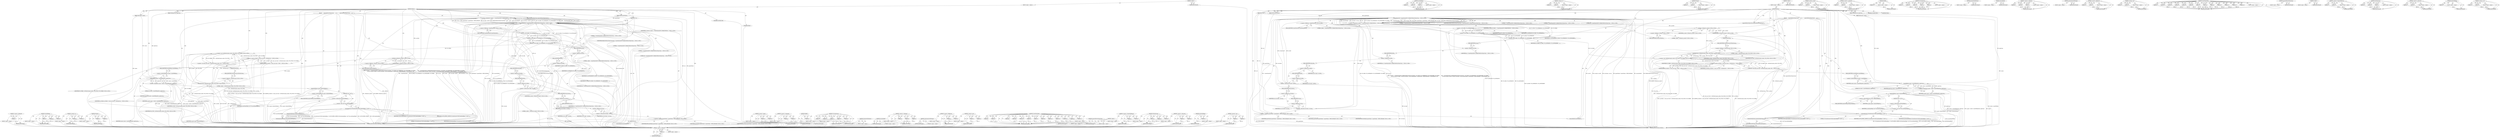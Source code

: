 digraph "&lt;operator&gt;.cast" {
vulnerable_230 [label=<(METHOD,&lt;operator&gt;.addressOf)>];
vulnerable_231 [label=<(PARAM,p1)>];
vulnerable_232 [label=<(BLOCK,&lt;empty&gt;,&lt;empty&gt;)>];
vulnerable_233 [label=<(METHOD_RETURN,ANY)>];
vulnerable_207 [label=<(METHOD,createWebPage)>];
vulnerable_208 [label=<(PARAM,p1)>];
vulnerable_209 [label=<(PARAM,p2)>];
vulnerable_210 [label=<(PARAM,p3)>];
vulnerable_211 [label=<(BLOCK,&lt;empty&gt;,&lt;empty&gt;)>];
vulnerable_212 [label=<(METHOD_RETURN,ANY)>];
vulnerable_158 [label=<(METHOD,&lt;operator&gt;.or)>];
vulnerable_159 [label=<(PARAM,p1)>];
vulnerable_160 [label=<(PARAM,p2)>];
vulnerable_161 [label=<(BLOCK,&lt;empty&gt;,&lt;empty&gt;)>];
vulnerable_162 [label=<(METHOD_RETURN,ANY)>];
vulnerable_181 [label=<(METHOD,IsWindow)>];
vulnerable_182 [label=<(PARAM,p1)>];
vulnerable_183 [label=<(PARAM,p2)>];
vulnerable_184 [label=<(BLOCK,&lt;empty&gt;,&lt;empty&gt;)>];
vulnerable_185 [label=<(METHOD_RETURN,ANY)>];
vulnerable_6 [label=<(METHOD,&lt;global&gt;)<SUB>1</SUB>>];
vulnerable_7 [label=<(BLOCK,&lt;empty&gt;,&lt;empty&gt;)<SUB>1</SUB>>];
vulnerable_8 [label=<(METHOD,WebView)<SUB>1</SUB>>];
vulnerable_9 [label=<(PARAM,RECT rect)<SUB>1</SUB>>];
vulnerable_10 [label=<(PARAM,WebContext* context)<SUB>1</SUB>>];
vulnerable_11 [label=<(PARAM,WebPageGroup* pageGroup)<SUB>1</SUB>>];
vulnerable_12 [label=<(PARAM,HWND parentWindow)<SUB>1</SUB>>];
vulnerable_13 [label=<(BLOCK,{
     registerWebViewWindowClass();
 
    m_wi...,{
     registerWebViewWindowClass();
 
    m_wi...)<SUB>17</SUB>>];
vulnerable_14 [label=<(registerWebViewWindowClass,registerWebViewWindowClass())<SUB>18</SUB>>];
vulnerable_15 [label="<(&lt;operator&gt;.assignment,m_window = ::CreateWindowExW(0, kWebKit2WebView...)<SUB>20</SUB>>"];
vulnerable_16 [label="<(IDENTIFIER,m_window,m_window = ::CreateWindowExW(0, kWebKit2WebView...)<SUB>20</SUB>>"];
vulnerable_17 [label="<(CreateWindowExW,::CreateWindowExW(0, kWebKit2WebViewWindowClass...)<SUB>20</SUB>>"];
vulnerable_18 [label="<(&lt;operator&gt;.fieldAccess,::CreateWindowExW)<SUB>20</SUB>>"];
vulnerable_19 [label="<(LITERAL,&lt;global&gt;,::CreateWindowExW(0, kWebKit2WebViewWindowClass...)<SUB>20</SUB>>"];
vulnerable_20 [label=<(FIELD_IDENTIFIER,CreateWindowExW,CreateWindowExW)<SUB>20</SUB>>];
vulnerable_21 [label="<(LITERAL,0,::CreateWindowExW(0, kWebKit2WebViewWindowClass...)<SUB>20</SUB>>"];
vulnerable_22 [label="<(IDENTIFIER,kWebKit2WebViewWindowClassName,::CreateWindowExW(0, kWebKit2WebViewWindowClass...)<SUB>20</SUB>>"];
vulnerable_23 [label="<(LITERAL,0,::CreateWindowExW(0, kWebKit2WebViewWindowClass...)<SUB>20</SUB>>"];
vulnerable_24 [label=<(&lt;operator&gt;.or,WS_CHILD | WS_CLIPSIBLINGS | WS_CLIPCHILDREN | ...)<SUB>20</SUB>>];
vulnerable_25 [label=<(&lt;operator&gt;.or,WS_CHILD | WS_CLIPSIBLINGS | WS_CLIPCHILDREN)<SUB>20</SUB>>];
vulnerable_26 [label=<(&lt;operator&gt;.or,WS_CHILD | WS_CLIPSIBLINGS)<SUB>20</SUB>>];
vulnerable_27 [label=<(IDENTIFIER,WS_CHILD,WS_CHILD | WS_CLIPSIBLINGS)<SUB>20</SUB>>];
vulnerable_28 [label=<(IDENTIFIER,WS_CLIPSIBLINGS,WS_CHILD | WS_CLIPSIBLINGS)<SUB>20</SUB>>];
vulnerable_29 [label=<(IDENTIFIER,WS_CLIPCHILDREN,WS_CHILD | WS_CLIPSIBLINGS | WS_CLIPCHILDREN)<SUB>20</SUB>>];
vulnerable_30 [label=<(IDENTIFIER,WS_VISIBLE,WS_CHILD | WS_CLIPSIBLINGS | WS_CLIPCHILDREN | ...)<SUB>20</SUB>>];
vulnerable_31 [label=<(&lt;operator&gt;.fieldAccess,rect.top)<SUB>21</SUB>>];
vulnerable_32 [label="<(IDENTIFIER,rect,::CreateWindowExW(0, kWebKit2WebViewWindowClass...)<SUB>21</SUB>>"];
vulnerable_33 [label=<(FIELD_IDENTIFIER,top,top)<SUB>21</SUB>>];
vulnerable_34 [label=<(&lt;operator&gt;.fieldAccess,rect.left)<SUB>21</SUB>>];
vulnerable_35 [label="<(IDENTIFIER,rect,::CreateWindowExW(0, kWebKit2WebViewWindowClass...)<SUB>21</SUB>>"];
vulnerable_36 [label=<(FIELD_IDENTIFIER,left,left)<SUB>21</SUB>>];
vulnerable_37 [label=<(&lt;operator&gt;.subtraction,rect.right - rect.left)<SUB>21</SUB>>];
vulnerable_38 [label=<(&lt;operator&gt;.fieldAccess,rect.right)<SUB>21</SUB>>];
vulnerable_39 [label=<(IDENTIFIER,rect,rect.right - rect.left)<SUB>21</SUB>>];
vulnerable_40 [label=<(FIELD_IDENTIFIER,right,right)<SUB>21</SUB>>];
vulnerable_41 [label=<(&lt;operator&gt;.fieldAccess,rect.left)<SUB>21</SUB>>];
vulnerable_42 [label=<(IDENTIFIER,rect,rect.right - rect.left)<SUB>21</SUB>>];
vulnerable_43 [label=<(FIELD_IDENTIFIER,left,left)<SUB>21</SUB>>];
vulnerable_44 [label=<(&lt;operator&gt;.subtraction,rect.bottom - rect.top)<SUB>21</SUB>>];
vulnerable_45 [label=<(&lt;operator&gt;.fieldAccess,rect.bottom)<SUB>21</SUB>>];
vulnerable_46 [label=<(IDENTIFIER,rect,rect.bottom - rect.top)<SUB>21</SUB>>];
vulnerable_47 [label=<(FIELD_IDENTIFIER,bottom,bottom)<SUB>21</SUB>>];
vulnerable_48 [label=<(&lt;operator&gt;.fieldAccess,rect.top)<SUB>21</SUB>>];
vulnerable_49 [label=<(IDENTIFIER,rect,rect.bottom - rect.top)<SUB>21</SUB>>];
vulnerable_50 [label=<(FIELD_IDENTIFIER,top,top)<SUB>21</SUB>>];
vulnerable_51 [label="<(&lt;operator&gt;.conditional,parentWindow ? parentWindow : HWND_MESSAGE)<SUB>21</SUB>>"];
vulnerable_52 [label="<(IDENTIFIER,parentWindow,parentWindow ? parentWindow : HWND_MESSAGE)<SUB>21</SUB>>"];
vulnerable_53 [label="<(IDENTIFIER,parentWindow,parentWindow ? parentWindow : HWND_MESSAGE)<SUB>21</SUB>>"];
vulnerable_54 [label="<(IDENTIFIER,HWND_MESSAGE,parentWindow ? parentWindow : HWND_MESSAGE)<SUB>21</SUB>>"];
vulnerable_55 [label="<(LITERAL,0,::CreateWindowExW(0, kWebKit2WebViewWindowClass...)<SUB>21</SUB>>"];
vulnerable_56 [label=<(instanceHandle,instanceHandle())<SUB>21</SUB>>];
vulnerable_57 [label="<(LITERAL,this,::CreateWindowExW(0, kWebKit2WebViewWindowClass...)<SUB>21</SUB>>"];
vulnerable_58 [label="<(ASSERT,ASSERT(::IsWindow(m_window)))<SUB>22</SUB>>"];
vulnerable_59 [label="<(IsWindow,::IsWindow(m_window))<SUB>22</SUB>>"];
vulnerable_60 [label="<(&lt;operator&gt;.fieldAccess,::IsWindow)<SUB>22</SUB>>"];
vulnerable_61 [label="<(LITERAL,&lt;global&gt;,::IsWindow(m_window))<SUB>22</SUB>>"];
vulnerable_62 [label=<(FIELD_IDENTIFIER,IsWindow,IsWindow)<SUB>22</SUB>>];
vulnerable_63 [label="<(IDENTIFIER,m_window,::IsWindow(m_window))<SUB>22</SUB>>"];
vulnerable_64 [label="<(ASSERT,ASSERT(m_isVisible == static_cast&lt;bool&gt;(::GetWi...)<SUB>23</SUB>>"];
vulnerable_65 [label="<(&lt;operator&gt;.equals,m_isVisible == static_cast&lt;bool&gt;(::GetWindowLon...)<SUB>23</SUB>>"];
vulnerable_66 [label="<(IDENTIFIER,m_isVisible,m_isVisible == static_cast&lt;bool&gt;(::GetWindowLon...)<SUB>23</SUB>>"];
vulnerable_67 [label="<(&lt;operator&gt;.cast,static_cast&lt;bool&gt;(::GetWindowLong(m_window, GWL...)<SUB>23</SUB>>"];
vulnerable_68 [label=<(UNKNOWN,bool,bool)<SUB>23</SUB>>];
vulnerable_69 [label="<(&lt;operator&gt;.and,::GetWindowLong(m_window, GWL_STYLE) &amp; WS_VISIBLE)<SUB>23</SUB>>"];
vulnerable_70 [label="<(GetWindowLong,::GetWindowLong(m_window, GWL_STYLE))<SUB>23</SUB>>"];
vulnerable_71 [label="<(&lt;operator&gt;.fieldAccess,::GetWindowLong)<SUB>23</SUB>>"];
vulnerable_72 [label="<(LITERAL,&lt;global&gt;,::GetWindowLong(m_window, GWL_STYLE))<SUB>23</SUB>>"];
vulnerable_73 [label=<(FIELD_IDENTIFIER,GetWindowLong,GetWindowLong)<SUB>23</SUB>>];
vulnerable_74 [label="<(IDENTIFIER,m_window,::GetWindowLong(m_window, GWL_STYLE))<SUB>23</SUB>>"];
vulnerable_75 [label="<(IDENTIFIER,GWL_STYLE,::GetWindowLong(m_window, GWL_STYLE))<SUB>23</SUB>>"];
vulnerable_76 [label="<(IDENTIFIER,WS_VISIBLE,::GetWindowLong(m_window, GWL_STYLE) &amp; WS_VISIBLE)<SUB>23</SUB>>"];
vulnerable_77 [label=<(&lt;operator&gt;.assignment,m_page = context-&gt;createWebPage(this, pageGroup))<SUB>25</SUB>>];
vulnerable_78 [label=<(IDENTIFIER,m_page,m_page = context-&gt;createWebPage(this, pageGroup))<SUB>25</SUB>>];
vulnerable_79 [label=<(createWebPage,context-&gt;createWebPage(this, pageGroup))<SUB>25</SUB>>];
vulnerable_80 [label=<(&lt;operator&gt;.indirectFieldAccess,context-&gt;createWebPage)<SUB>25</SUB>>];
vulnerable_81 [label=<(IDENTIFIER,context,context-&gt;createWebPage(this, pageGroup))<SUB>25</SUB>>];
vulnerable_82 [label=<(FIELD_IDENTIFIER,createWebPage,createWebPage)<SUB>25</SUB>>];
vulnerable_83 [label=<(LITERAL,this,context-&gt;createWebPage(this, pageGroup))<SUB>25</SUB>>];
vulnerable_84 [label=<(IDENTIFIER,pageGroup,context-&gt;createWebPage(this, pageGroup))<SUB>25</SUB>>];
vulnerable_85 [label=<(initializeWebPage,m_page-&gt;initializeWebPage())<SUB>26</SUB>>];
vulnerable_86 [label=<(&lt;operator&gt;.indirectFieldAccess,m_page-&gt;initializeWebPage)<SUB>26</SUB>>];
vulnerable_87 [label=<(IDENTIFIER,m_page,m_page-&gt;initializeWebPage())<SUB>26</SUB>>];
vulnerable_88 [label=<(FIELD_IDENTIFIER,initializeWebPage,initializeWebPage)<SUB>26</SUB>>];
vulnerable_89 [label=<(CoCreateInstance,CoCreateInstance(CLSID_DragDropHelper, 0, CLSCT...)<SUB>28</SUB>>];
vulnerable_90 [label=<(IDENTIFIER,CLSID_DragDropHelper,CoCreateInstance(CLSID_DragDropHelper, 0, CLSCT...)<SUB>28</SUB>>];
vulnerable_91 [label=<(LITERAL,0,CoCreateInstance(CLSID_DragDropHelper, 0, CLSCT...)<SUB>28</SUB>>];
vulnerable_92 [label=<(IDENTIFIER,CLSCTX_INPROC_SERVER,CoCreateInstance(CLSID_DragDropHelper, 0, CLSCT...)<SUB>28</SUB>>];
vulnerable_93 [label=<(IDENTIFIER,IID_IDropTargetHelper,CoCreateInstance(CLSID_DragDropHelper, 0, CLSCT...)<SUB>28</SUB>>];
vulnerable_94 [label=<(&lt;operator&gt;.cast,(void**)&amp;m_dropTargetHelper)<SUB>28</SUB>>];
vulnerable_95 [label=<(UNKNOWN,void**,void**)<SUB>28</SUB>>];
vulnerable_96 [label=<(&lt;operator&gt;.addressOf,&amp;m_dropTargetHelper)<SUB>28</SUB>>];
vulnerable_97 [label=<(IDENTIFIER,m_dropTargetHelper,(void**)&amp;m_dropTargetHelper)<SUB>28</SUB>>];
vulnerable_98 [label=<(initializeToolTipWindow,initializeToolTipWindow())<SUB>30</SUB>>];
vulnerable_99 [label=<(windowAncestryDidChange,windowAncestryDidChange())<SUB>32</SUB>>];
vulnerable_100 [label=<(MODIFIER,CONSTRUCTOR)>];
vulnerable_101 [label=<(MODIFIER,PUBLIC)>];
vulnerable_102 [label=<(METHOD_RETURN,WebView.WebView)<SUB>1</SUB>>];
vulnerable_104 [label=<(METHOD_RETURN,ANY)<SUB>1</SUB>>];
vulnerable_186 [label=<(METHOD,&lt;operator&gt;.equals)>];
vulnerable_187 [label=<(PARAM,p1)>];
vulnerable_188 [label=<(PARAM,p2)>];
vulnerable_189 [label=<(BLOCK,&lt;empty&gt;,&lt;empty&gt;)>];
vulnerable_190 [label=<(METHOD_RETURN,ANY)>];
vulnerable_132 [label=<(METHOD,&lt;operator&gt;.assignment)>];
vulnerable_133 [label=<(PARAM,p1)>];
vulnerable_134 [label=<(PARAM,p2)>];
vulnerable_135 [label=<(BLOCK,&lt;empty&gt;,&lt;empty&gt;)>];
vulnerable_136 [label=<(METHOD_RETURN,ANY)>];
vulnerable_177 [label=<(METHOD,ASSERT)>];
vulnerable_178 [label=<(PARAM,p1)>];
vulnerable_179 [label=<(BLOCK,&lt;empty&gt;,&lt;empty&gt;)>];
vulnerable_180 [label=<(METHOD_RETURN,ANY)>];
vulnerable_222 [label=<(METHOD,CoCreateInstance)>];
vulnerable_223 [label=<(PARAM,p1)>];
vulnerable_224 [label=<(PARAM,p2)>];
vulnerable_225 [label=<(PARAM,p3)>];
vulnerable_226 [label=<(PARAM,p4)>];
vulnerable_227 [label=<(PARAM,p5)>];
vulnerable_228 [label=<(BLOCK,&lt;empty&gt;,&lt;empty&gt;)>];
vulnerable_229 [label=<(METHOD_RETURN,ANY)>];
vulnerable_234 [label=<(METHOD,initializeToolTipWindow)>];
vulnerable_235 [label=<(BLOCK,&lt;empty&gt;,&lt;empty&gt;)>];
vulnerable_236 [label=<(METHOD_RETURN,ANY)>];
vulnerable_174 [label=<(METHOD,instanceHandle)>];
vulnerable_175 [label=<(BLOCK,&lt;empty&gt;,&lt;empty&gt;)>];
vulnerable_176 [label=<(METHOD_RETURN,ANY)>];
vulnerable_168 [label=<(METHOD,&lt;operator&gt;.conditional)>];
vulnerable_169 [label=<(PARAM,p1)>];
vulnerable_170 [label=<(PARAM,p2)>];
vulnerable_171 [label=<(PARAM,p3)>];
vulnerable_172 [label=<(BLOCK,&lt;empty&gt;,&lt;empty&gt;)>];
vulnerable_173 [label=<(METHOD_RETURN,ANY)>];
vulnerable_237 [label=<(METHOD,windowAncestryDidChange)>];
vulnerable_238 [label=<(BLOCK,&lt;empty&gt;,&lt;empty&gt;)>];
vulnerable_239 [label=<(METHOD_RETURN,ANY)>];
vulnerable_153 [label=<(METHOD,&lt;operator&gt;.fieldAccess)>];
vulnerable_154 [label=<(PARAM,p1)>];
vulnerable_155 [label=<(PARAM,p2)>];
vulnerable_156 [label=<(BLOCK,&lt;empty&gt;,&lt;empty&gt;)>];
vulnerable_157 [label=<(METHOD_RETURN,ANY)>];
vulnerable_196 [label=<(METHOD,&lt;operator&gt;.and)>];
vulnerable_197 [label=<(PARAM,p1)>];
vulnerable_198 [label=<(PARAM,p2)>];
vulnerable_199 [label=<(BLOCK,&lt;empty&gt;,&lt;empty&gt;)>];
vulnerable_200 [label=<(METHOD_RETURN,ANY)>];
vulnerable_137 [label=<(METHOD,CreateWindowExW)>];
vulnerable_138 [label=<(PARAM,p1)>];
vulnerable_139 [label=<(PARAM,p2)>];
vulnerable_140 [label=<(PARAM,p3)>];
vulnerable_141 [label=<(PARAM,p4)>];
vulnerable_142 [label=<(PARAM,p5)>];
vulnerable_143 [label=<(PARAM,p6)>];
vulnerable_144 [label=<(PARAM,p7)>];
vulnerable_145 [label=<(PARAM,p8)>];
vulnerable_146 [label=<(PARAM,p9)>];
vulnerable_147 [label=<(PARAM,p10)>];
vulnerable_148 [label=<(PARAM,p11)>];
vulnerable_149 [label=<(PARAM,p12)>];
vulnerable_150 [label=<(PARAM,p13)>];
vulnerable_151 [label=<(BLOCK,&lt;empty&gt;,&lt;empty&gt;)>];
vulnerable_152 [label=<(METHOD_RETURN,ANY)>];
vulnerable_129 [label=<(METHOD,registerWebViewWindowClass)>];
vulnerable_130 [label=<(BLOCK,&lt;empty&gt;,&lt;empty&gt;)>];
vulnerable_131 [label=<(METHOD_RETURN,ANY)>];
vulnerable_123 [label=<(METHOD,&lt;global&gt;)<SUB>1</SUB>>];
vulnerable_124 [label=<(BLOCK,&lt;empty&gt;,&lt;empty&gt;)>];
vulnerable_125 [label=<(METHOD_RETURN,ANY)>];
vulnerable_213 [label=<(METHOD,&lt;operator&gt;.indirectFieldAccess)>];
vulnerable_214 [label=<(PARAM,p1)>];
vulnerable_215 [label=<(PARAM,p2)>];
vulnerable_216 [label=<(BLOCK,&lt;empty&gt;,&lt;empty&gt;)>];
vulnerable_217 [label=<(METHOD_RETURN,ANY)>];
vulnerable_201 [label=<(METHOD,GetWindowLong)>];
vulnerable_202 [label=<(PARAM,p1)>];
vulnerable_203 [label=<(PARAM,p2)>];
vulnerable_204 [label=<(PARAM,p3)>];
vulnerable_205 [label=<(BLOCK,&lt;empty&gt;,&lt;empty&gt;)>];
vulnerable_206 [label=<(METHOD_RETURN,ANY)>];
vulnerable_163 [label=<(METHOD,&lt;operator&gt;.subtraction)>];
vulnerable_164 [label=<(PARAM,p1)>];
vulnerable_165 [label=<(PARAM,p2)>];
vulnerable_166 [label=<(BLOCK,&lt;empty&gt;,&lt;empty&gt;)>];
vulnerable_167 [label=<(METHOD_RETURN,ANY)>];
vulnerable_218 [label=<(METHOD,initializeWebPage)>];
vulnerable_219 [label=<(PARAM,p1)>];
vulnerable_220 [label=<(BLOCK,&lt;empty&gt;,&lt;empty&gt;)>];
vulnerable_221 [label=<(METHOD_RETURN,ANY)>];
vulnerable_191 [label=<(METHOD,&lt;operator&gt;.cast)>];
vulnerable_192 [label=<(PARAM,p1)>];
vulnerable_193 [label=<(PARAM,p2)>];
vulnerable_194 [label=<(BLOCK,&lt;empty&gt;,&lt;empty&gt;)>];
vulnerable_195 [label=<(METHOD_RETURN,ANY)>];
fixed_230 [label=<(METHOD,&lt;operator&gt;.addressOf)>];
fixed_231 [label=<(PARAM,p1)>];
fixed_232 [label=<(BLOCK,&lt;empty&gt;,&lt;empty&gt;)>];
fixed_233 [label=<(METHOD_RETURN,ANY)>];
fixed_207 [label=<(METHOD,createWebPage)>];
fixed_208 [label=<(PARAM,p1)>];
fixed_209 [label=<(PARAM,p2)>];
fixed_210 [label=<(PARAM,p3)>];
fixed_211 [label=<(BLOCK,&lt;empty&gt;,&lt;empty&gt;)>];
fixed_212 [label=<(METHOD_RETURN,ANY)>];
fixed_158 [label=<(METHOD,&lt;operator&gt;.or)>];
fixed_159 [label=<(PARAM,p1)>];
fixed_160 [label=<(PARAM,p2)>];
fixed_161 [label=<(BLOCK,&lt;empty&gt;,&lt;empty&gt;)>];
fixed_162 [label=<(METHOD_RETURN,ANY)>];
fixed_181 [label=<(METHOD,IsWindow)>];
fixed_182 [label=<(PARAM,p1)>];
fixed_183 [label=<(PARAM,p2)>];
fixed_184 [label=<(BLOCK,&lt;empty&gt;,&lt;empty&gt;)>];
fixed_185 [label=<(METHOD_RETURN,ANY)>];
fixed_6 [label=<(METHOD,&lt;global&gt;)<SUB>1</SUB>>];
fixed_7 [label=<(BLOCK,&lt;empty&gt;,&lt;empty&gt;)<SUB>1</SUB>>];
fixed_8 [label=<(METHOD,WebView)<SUB>1</SUB>>];
fixed_9 [label=<(PARAM,RECT rect)<SUB>1</SUB>>];
fixed_10 [label=<(PARAM,WebContext* context)<SUB>1</SUB>>];
fixed_11 [label=<(PARAM,WebPageGroup* pageGroup)<SUB>1</SUB>>];
fixed_12 [label=<(PARAM,HWND parentWindow)<SUB>1</SUB>>];
fixed_13 [label=<(BLOCK,{
     registerWebViewWindowClass();
 
    m_wi...,{
     registerWebViewWindowClass();
 
    m_wi...)<SUB>18</SUB>>];
fixed_14 [label=<(registerWebViewWindowClass,registerWebViewWindowClass())<SUB>19</SUB>>];
fixed_15 [label="<(&lt;operator&gt;.assignment,m_window = ::CreateWindowExW(0, kWebKit2WebView...)<SUB>21</SUB>>"];
fixed_16 [label="<(IDENTIFIER,m_window,m_window = ::CreateWindowExW(0, kWebKit2WebView...)<SUB>21</SUB>>"];
fixed_17 [label="<(CreateWindowExW,::CreateWindowExW(0, kWebKit2WebViewWindowClass...)<SUB>21</SUB>>"];
fixed_18 [label="<(&lt;operator&gt;.fieldAccess,::CreateWindowExW)<SUB>21</SUB>>"];
fixed_19 [label="<(LITERAL,&lt;global&gt;,::CreateWindowExW(0, kWebKit2WebViewWindowClass...)<SUB>21</SUB>>"];
fixed_20 [label=<(FIELD_IDENTIFIER,CreateWindowExW,CreateWindowExW)<SUB>21</SUB>>];
fixed_21 [label="<(LITERAL,0,::CreateWindowExW(0, kWebKit2WebViewWindowClass...)<SUB>21</SUB>>"];
fixed_22 [label="<(IDENTIFIER,kWebKit2WebViewWindowClassName,::CreateWindowExW(0, kWebKit2WebViewWindowClass...)<SUB>21</SUB>>"];
fixed_23 [label="<(LITERAL,0,::CreateWindowExW(0, kWebKit2WebViewWindowClass...)<SUB>21</SUB>>"];
fixed_24 [label=<(&lt;operator&gt;.or,WS_CHILD | WS_CLIPSIBLINGS | WS_CLIPCHILDREN | ...)<SUB>21</SUB>>];
fixed_25 [label=<(&lt;operator&gt;.or,WS_CHILD | WS_CLIPSIBLINGS | WS_CLIPCHILDREN)<SUB>21</SUB>>];
fixed_26 [label=<(&lt;operator&gt;.or,WS_CHILD | WS_CLIPSIBLINGS)<SUB>21</SUB>>];
fixed_27 [label=<(IDENTIFIER,WS_CHILD,WS_CHILD | WS_CLIPSIBLINGS)<SUB>21</SUB>>];
fixed_28 [label=<(IDENTIFIER,WS_CLIPSIBLINGS,WS_CHILD | WS_CLIPSIBLINGS)<SUB>21</SUB>>];
fixed_29 [label=<(IDENTIFIER,WS_CLIPCHILDREN,WS_CHILD | WS_CLIPSIBLINGS | WS_CLIPCHILDREN)<SUB>21</SUB>>];
fixed_30 [label=<(IDENTIFIER,WS_VISIBLE,WS_CHILD | WS_CLIPSIBLINGS | WS_CLIPCHILDREN | ...)<SUB>21</SUB>>];
fixed_31 [label=<(&lt;operator&gt;.fieldAccess,rect.top)<SUB>22</SUB>>];
fixed_32 [label="<(IDENTIFIER,rect,::CreateWindowExW(0, kWebKit2WebViewWindowClass...)<SUB>22</SUB>>"];
fixed_33 [label=<(FIELD_IDENTIFIER,top,top)<SUB>22</SUB>>];
fixed_34 [label=<(&lt;operator&gt;.fieldAccess,rect.left)<SUB>22</SUB>>];
fixed_35 [label="<(IDENTIFIER,rect,::CreateWindowExW(0, kWebKit2WebViewWindowClass...)<SUB>22</SUB>>"];
fixed_36 [label=<(FIELD_IDENTIFIER,left,left)<SUB>22</SUB>>];
fixed_37 [label=<(&lt;operator&gt;.subtraction,rect.right - rect.left)<SUB>22</SUB>>];
fixed_38 [label=<(&lt;operator&gt;.fieldAccess,rect.right)<SUB>22</SUB>>];
fixed_39 [label=<(IDENTIFIER,rect,rect.right - rect.left)<SUB>22</SUB>>];
fixed_40 [label=<(FIELD_IDENTIFIER,right,right)<SUB>22</SUB>>];
fixed_41 [label=<(&lt;operator&gt;.fieldAccess,rect.left)<SUB>22</SUB>>];
fixed_42 [label=<(IDENTIFIER,rect,rect.right - rect.left)<SUB>22</SUB>>];
fixed_43 [label=<(FIELD_IDENTIFIER,left,left)<SUB>22</SUB>>];
fixed_44 [label=<(&lt;operator&gt;.subtraction,rect.bottom - rect.top)<SUB>22</SUB>>];
fixed_45 [label=<(&lt;operator&gt;.fieldAccess,rect.bottom)<SUB>22</SUB>>];
fixed_46 [label=<(IDENTIFIER,rect,rect.bottom - rect.top)<SUB>22</SUB>>];
fixed_47 [label=<(FIELD_IDENTIFIER,bottom,bottom)<SUB>22</SUB>>];
fixed_48 [label=<(&lt;operator&gt;.fieldAccess,rect.top)<SUB>22</SUB>>];
fixed_49 [label=<(IDENTIFIER,rect,rect.bottom - rect.top)<SUB>22</SUB>>];
fixed_50 [label=<(FIELD_IDENTIFIER,top,top)<SUB>22</SUB>>];
fixed_51 [label="<(&lt;operator&gt;.conditional,parentWindow ? parentWindow : HWND_MESSAGE)<SUB>22</SUB>>"];
fixed_52 [label="<(IDENTIFIER,parentWindow,parentWindow ? parentWindow : HWND_MESSAGE)<SUB>22</SUB>>"];
fixed_53 [label="<(IDENTIFIER,parentWindow,parentWindow ? parentWindow : HWND_MESSAGE)<SUB>22</SUB>>"];
fixed_54 [label="<(IDENTIFIER,HWND_MESSAGE,parentWindow ? parentWindow : HWND_MESSAGE)<SUB>22</SUB>>"];
fixed_55 [label="<(LITERAL,0,::CreateWindowExW(0, kWebKit2WebViewWindowClass...)<SUB>22</SUB>>"];
fixed_56 [label=<(instanceHandle,instanceHandle())<SUB>22</SUB>>];
fixed_57 [label="<(LITERAL,this,::CreateWindowExW(0, kWebKit2WebViewWindowClass...)<SUB>22</SUB>>"];
fixed_58 [label="<(ASSERT,ASSERT(::IsWindow(m_window)))<SUB>23</SUB>>"];
fixed_59 [label="<(IsWindow,::IsWindow(m_window))<SUB>23</SUB>>"];
fixed_60 [label="<(&lt;operator&gt;.fieldAccess,::IsWindow)<SUB>23</SUB>>"];
fixed_61 [label="<(LITERAL,&lt;global&gt;,::IsWindow(m_window))<SUB>23</SUB>>"];
fixed_62 [label=<(FIELD_IDENTIFIER,IsWindow,IsWindow)<SUB>23</SUB>>];
fixed_63 [label="<(IDENTIFIER,m_window,::IsWindow(m_window))<SUB>23</SUB>>"];
fixed_64 [label="<(ASSERT,ASSERT(m_isVisible == static_cast&lt;bool&gt;(::GetWi...)<SUB>24</SUB>>"];
fixed_65 [label="<(&lt;operator&gt;.equals,m_isVisible == static_cast&lt;bool&gt;(::GetWindowLon...)<SUB>24</SUB>>"];
fixed_66 [label="<(IDENTIFIER,m_isVisible,m_isVisible == static_cast&lt;bool&gt;(::GetWindowLon...)<SUB>24</SUB>>"];
fixed_67 [label="<(&lt;operator&gt;.cast,static_cast&lt;bool&gt;(::GetWindowLong(m_window, GWL...)<SUB>24</SUB>>"];
fixed_68 [label=<(UNKNOWN,bool,bool)<SUB>24</SUB>>];
fixed_69 [label="<(&lt;operator&gt;.and,::GetWindowLong(m_window, GWL_STYLE) &amp; WS_VISIBLE)<SUB>24</SUB>>"];
fixed_70 [label="<(GetWindowLong,::GetWindowLong(m_window, GWL_STYLE))<SUB>24</SUB>>"];
fixed_71 [label="<(&lt;operator&gt;.fieldAccess,::GetWindowLong)<SUB>24</SUB>>"];
fixed_72 [label="<(LITERAL,&lt;global&gt;,::GetWindowLong(m_window, GWL_STYLE))<SUB>24</SUB>>"];
fixed_73 [label=<(FIELD_IDENTIFIER,GetWindowLong,GetWindowLong)<SUB>24</SUB>>];
fixed_74 [label="<(IDENTIFIER,m_window,::GetWindowLong(m_window, GWL_STYLE))<SUB>24</SUB>>"];
fixed_75 [label="<(IDENTIFIER,GWL_STYLE,::GetWindowLong(m_window, GWL_STYLE))<SUB>24</SUB>>"];
fixed_76 [label="<(IDENTIFIER,WS_VISIBLE,::GetWindowLong(m_window, GWL_STYLE) &amp; WS_VISIBLE)<SUB>24</SUB>>"];
fixed_77 [label=<(&lt;operator&gt;.assignment,m_page = context-&gt;createWebPage(this, pageGroup))<SUB>26</SUB>>];
fixed_78 [label=<(IDENTIFIER,m_page,m_page = context-&gt;createWebPage(this, pageGroup))<SUB>26</SUB>>];
fixed_79 [label=<(createWebPage,context-&gt;createWebPage(this, pageGroup))<SUB>26</SUB>>];
fixed_80 [label=<(&lt;operator&gt;.indirectFieldAccess,context-&gt;createWebPage)<SUB>26</SUB>>];
fixed_81 [label=<(IDENTIFIER,context,context-&gt;createWebPage(this, pageGroup))<SUB>26</SUB>>];
fixed_82 [label=<(FIELD_IDENTIFIER,createWebPage,createWebPage)<SUB>26</SUB>>];
fixed_83 [label=<(LITERAL,this,context-&gt;createWebPage(this, pageGroup))<SUB>26</SUB>>];
fixed_84 [label=<(IDENTIFIER,pageGroup,context-&gt;createWebPage(this, pageGroup))<SUB>26</SUB>>];
fixed_85 [label=<(initializeWebPage,m_page-&gt;initializeWebPage())<SUB>27</SUB>>];
fixed_86 [label=<(&lt;operator&gt;.indirectFieldAccess,m_page-&gt;initializeWebPage)<SUB>27</SUB>>];
fixed_87 [label=<(IDENTIFIER,m_page,m_page-&gt;initializeWebPage())<SUB>27</SUB>>];
fixed_88 [label=<(FIELD_IDENTIFIER,initializeWebPage,initializeWebPage)<SUB>27</SUB>>];
fixed_89 [label=<(CoCreateInstance,CoCreateInstance(CLSID_DragDropHelper, 0, CLSCT...)<SUB>29</SUB>>];
fixed_90 [label=<(IDENTIFIER,CLSID_DragDropHelper,CoCreateInstance(CLSID_DragDropHelper, 0, CLSCT...)<SUB>29</SUB>>];
fixed_91 [label=<(LITERAL,0,CoCreateInstance(CLSID_DragDropHelper, 0, CLSCT...)<SUB>29</SUB>>];
fixed_92 [label=<(IDENTIFIER,CLSCTX_INPROC_SERVER,CoCreateInstance(CLSID_DragDropHelper, 0, CLSCT...)<SUB>29</SUB>>];
fixed_93 [label=<(IDENTIFIER,IID_IDropTargetHelper,CoCreateInstance(CLSID_DragDropHelper, 0, CLSCT...)<SUB>29</SUB>>];
fixed_94 [label=<(&lt;operator&gt;.cast,(void**)&amp;m_dropTargetHelper)<SUB>29</SUB>>];
fixed_95 [label=<(UNKNOWN,void**,void**)<SUB>29</SUB>>];
fixed_96 [label=<(&lt;operator&gt;.addressOf,&amp;m_dropTargetHelper)<SUB>29</SUB>>];
fixed_97 [label=<(IDENTIFIER,m_dropTargetHelper,(void**)&amp;m_dropTargetHelper)<SUB>29</SUB>>];
fixed_98 [label=<(initializeToolTipWindow,initializeToolTipWindow())<SUB>31</SUB>>];
fixed_99 [label=<(windowAncestryDidChange,windowAncestryDidChange())<SUB>33</SUB>>];
fixed_100 [label=<(MODIFIER,CONSTRUCTOR)>];
fixed_101 [label=<(MODIFIER,PUBLIC)>];
fixed_102 [label=<(METHOD_RETURN,WebView.WebView)<SUB>1</SUB>>];
fixed_104 [label=<(METHOD_RETURN,ANY)<SUB>1</SUB>>];
fixed_186 [label=<(METHOD,&lt;operator&gt;.equals)>];
fixed_187 [label=<(PARAM,p1)>];
fixed_188 [label=<(PARAM,p2)>];
fixed_189 [label=<(BLOCK,&lt;empty&gt;,&lt;empty&gt;)>];
fixed_190 [label=<(METHOD_RETURN,ANY)>];
fixed_132 [label=<(METHOD,&lt;operator&gt;.assignment)>];
fixed_133 [label=<(PARAM,p1)>];
fixed_134 [label=<(PARAM,p2)>];
fixed_135 [label=<(BLOCK,&lt;empty&gt;,&lt;empty&gt;)>];
fixed_136 [label=<(METHOD_RETURN,ANY)>];
fixed_177 [label=<(METHOD,ASSERT)>];
fixed_178 [label=<(PARAM,p1)>];
fixed_179 [label=<(BLOCK,&lt;empty&gt;,&lt;empty&gt;)>];
fixed_180 [label=<(METHOD_RETURN,ANY)>];
fixed_222 [label=<(METHOD,CoCreateInstance)>];
fixed_223 [label=<(PARAM,p1)>];
fixed_224 [label=<(PARAM,p2)>];
fixed_225 [label=<(PARAM,p3)>];
fixed_226 [label=<(PARAM,p4)>];
fixed_227 [label=<(PARAM,p5)>];
fixed_228 [label=<(BLOCK,&lt;empty&gt;,&lt;empty&gt;)>];
fixed_229 [label=<(METHOD_RETURN,ANY)>];
fixed_234 [label=<(METHOD,initializeToolTipWindow)>];
fixed_235 [label=<(BLOCK,&lt;empty&gt;,&lt;empty&gt;)>];
fixed_236 [label=<(METHOD_RETURN,ANY)>];
fixed_174 [label=<(METHOD,instanceHandle)>];
fixed_175 [label=<(BLOCK,&lt;empty&gt;,&lt;empty&gt;)>];
fixed_176 [label=<(METHOD_RETURN,ANY)>];
fixed_168 [label=<(METHOD,&lt;operator&gt;.conditional)>];
fixed_169 [label=<(PARAM,p1)>];
fixed_170 [label=<(PARAM,p2)>];
fixed_171 [label=<(PARAM,p3)>];
fixed_172 [label=<(BLOCK,&lt;empty&gt;,&lt;empty&gt;)>];
fixed_173 [label=<(METHOD_RETURN,ANY)>];
fixed_237 [label=<(METHOD,windowAncestryDidChange)>];
fixed_238 [label=<(BLOCK,&lt;empty&gt;,&lt;empty&gt;)>];
fixed_239 [label=<(METHOD_RETURN,ANY)>];
fixed_153 [label=<(METHOD,&lt;operator&gt;.fieldAccess)>];
fixed_154 [label=<(PARAM,p1)>];
fixed_155 [label=<(PARAM,p2)>];
fixed_156 [label=<(BLOCK,&lt;empty&gt;,&lt;empty&gt;)>];
fixed_157 [label=<(METHOD_RETURN,ANY)>];
fixed_196 [label=<(METHOD,&lt;operator&gt;.and)>];
fixed_197 [label=<(PARAM,p1)>];
fixed_198 [label=<(PARAM,p2)>];
fixed_199 [label=<(BLOCK,&lt;empty&gt;,&lt;empty&gt;)>];
fixed_200 [label=<(METHOD_RETURN,ANY)>];
fixed_137 [label=<(METHOD,CreateWindowExW)>];
fixed_138 [label=<(PARAM,p1)>];
fixed_139 [label=<(PARAM,p2)>];
fixed_140 [label=<(PARAM,p3)>];
fixed_141 [label=<(PARAM,p4)>];
fixed_142 [label=<(PARAM,p5)>];
fixed_143 [label=<(PARAM,p6)>];
fixed_144 [label=<(PARAM,p7)>];
fixed_145 [label=<(PARAM,p8)>];
fixed_146 [label=<(PARAM,p9)>];
fixed_147 [label=<(PARAM,p10)>];
fixed_148 [label=<(PARAM,p11)>];
fixed_149 [label=<(PARAM,p12)>];
fixed_150 [label=<(PARAM,p13)>];
fixed_151 [label=<(BLOCK,&lt;empty&gt;,&lt;empty&gt;)>];
fixed_152 [label=<(METHOD_RETURN,ANY)>];
fixed_129 [label=<(METHOD,registerWebViewWindowClass)>];
fixed_130 [label=<(BLOCK,&lt;empty&gt;,&lt;empty&gt;)>];
fixed_131 [label=<(METHOD_RETURN,ANY)>];
fixed_123 [label=<(METHOD,&lt;global&gt;)<SUB>1</SUB>>];
fixed_124 [label=<(BLOCK,&lt;empty&gt;,&lt;empty&gt;)>];
fixed_125 [label=<(METHOD_RETURN,ANY)>];
fixed_213 [label=<(METHOD,&lt;operator&gt;.indirectFieldAccess)>];
fixed_214 [label=<(PARAM,p1)>];
fixed_215 [label=<(PARAM,p2)>];
fixed_216 [label=<(BLOCK,&lt;empty&gt;,&lt;empty&gt;)>];
fixed_217 [label=<(METHOD_RETURN,ANY)>];
fixed_201 [label=<(METHOD,GetWindowLong)>];
fixed_202 [label=<(PARAM,p1)>];
fixed_203 [label=<(PARAM,p2)>];
fixed_204 [label=<(PARAM,p3)>];
fixed_205 [label=<(BLOCK,&lt;empty&gt;,&lt;empty&gt;)>];
fixed_206 [label=<(METHOD_RETURN,ANY)>];
fixed_163 [label=<(METHOD,&lt;operator&gt;.subtraction)>];
fixed_164 [label=<(PARAM,p1)>];
fixed_165 [label=<(PARAM,p2)>];
fixed_166 [label=<(BLOCK,&lt;empty&gt;,&lt;empty&gt;)>];
fixed_167 [label=<(METHOD_RETURN,ANY)>];
fixed_218 [label=<(METHOD,initializeWebPage)>];
fixed_219 [label=<(PARAM,p1)>];
fixed_220 [label=<(BLOCK,&lt;empty&gt;,&lt;empty&gt;)>];
fixed_221 [label=<(METHOD_RETURN,ANY)>];
fixed_191 [label=<(METHOD,&lt;operator&gt;.cast)>];
fixed_192 [label=<(PARAM,p1)>];
fixed_193 [label=<(PARAM,p2)>];
fixed_194 [label=<(BLOCK,&lt;empty&gt;,&lt;empty&gt;)>];
fixed_195 [label=<(METHOD_RETURN,ANY)>];
vulnerable_230 -> vulnerable_231  [key=0, label="AST: "];
vulnerable_230 -> vulnerable_231  [key=1, label="DDG: "];
vulnerable_230 -> vulnerable_232  [key=0, label="AST: "];
vulnerable_230 -> vulnerable_233  [key=0, label="AST: "];
vulnerable_230 -> vulnerable_233  [key=1, label="CFG: "];
vulnerable_231 -> vulnerable_233  [key=0, label="DDG: p1"];
vulnerable_207 -> vulnerable_208  [key=0, label="AST: "];
vulnerable_207 -> vulnerable_208  [key=1, label="DDG: "];
vulnerable_207 -> vulnerable_211  [key=0, label="AST: "];
vulnerable_207 -> vulnerable_209  [key=0, label="AST: "];
vulnerable_207 -> vulnerable_209  [key=1, label="DDG: "];
vulnerable_207 -> vulnerable_212  [key=0, label="AST: "];
vulnerable_207 -> vulnerable_212  [key=1, label="CFG: "];
vulnerable_207 -> vulnerable_210  [key=0, label="AST: "];
vulnerable_207 -> vulnerable_210  [key=1, label="DDG: "];
vulnerable_208 -> vulnerable_212  [key=0, label="DDG: p1"];
vulnerable_209 -> vulnerable_212  [key=0, label="DDG: p2"];
vulnerable_210 -> vulnerable_212  [key=0, label="DDG: p3"];
vulnerable_158 -> vulnerable_159  [key=0, label="AST: "];
vulnerable_158 -> vulnerable_159  [key=1, label="DDG: "];
vulnerable_158 -> vulnerable_161  [key=0, label="AST: "];
vulnerable_158 -> vulnerable_160  [key=0, label="AST: "];
vulnerable_158 -> vulnerable_160  [key=1, label="DDG: "];
vulnerable_158 -> vulnerable_162  [key=0, label="AST: "];
vulnerable_158 -> vulnerable_162  [key=1, label="CFG: "];
vulnerable_159 -> vulnerable_162  [key=0, label="DDG: p1"];
vulnerable_160 -> vulnerable_162  [key=0, label="DDG: p2"];
vulnerable_181 -> vulnerable_182  [key=0, label="AST: "];
vulnerable_181 -> vulnerable_182  [key=1, label="DDG: "];
vulnerable_181 -> vulnerable_184  [key=0, label="AST: "];
vulnerable_181 -> vulnerable_183  [key=0, label="AST: "];
vulnerable_181 -> vulnerable_183  [key=1, label="DDG: "];
vulnerable_181 -> vulnerable_185  [key=0, label="AST: "];
vulnerable_181 -> vulnerable_185  [key=1, label="CFG: "];
vulnerable_182 -> vulnerable_185  [key=0, label="DDG: p1"];
vulnerable_183 -> vulnerable_185  [key=0, label="DDG: p2"];
vulnerable_6 -> vulnerable_7  [key=0, label="AST: "];
vulnerable_6 -> vulnerable_104  [key=0, label="AST: "];
vulnerable_6 -> vulnerable_104  [key=1, label="CFG: "];
vulnerable_7 -> vulnerable_8  [key=0, label="AST: "];
vulnerable_8 -> vulnerable_9  [key=0, label="AST: "];
vulnerable_8 -> vulnerable_9  [key=1, label="DDG: "];
vulnerable_8 -> vulnerable_10  [key=0, label="AST: "];
vulnerable_8 -> vulnerable_10  [key=1, label="DDG: "];
vulnerable_8 -> vulnerable_11  [key=0, label="AST: "];
vulnerable_8 -> vulnerable_11  [key=1, label="DDG: "];
vulnerable_8 -> vulnerable_12  [key=0, label="AST: "];
vulnerable_8 -> vulnerable_12  [key=1, label="DDG: "];
vulnerable_8 -> vulnerable_13  [key=0, label="AST: "];
vulnerable_8 -> vulnerable_100  [key=0, label="AST: "];
vulnerable_8 -> vulnerable_101  [key=0, label="AST: "];
vulnerable_8 -> vulnerable_102  [key=0, label="AST: "];
vulnerable_8 -> vulnerable_14  [key=0, label="CFG: "];
vulnerable_8 -> vulnerable_14  [key=1, label="DDG: "];
vulnerable_8 -> vulnerable_98  [key=0, label="DDG: "];
vulnerable_8 -> vulnerable_99  [key=0, label="DDG: "];
vulnerable_8 -> vulnerable_89  [key=0, label="DDG: "];
vulnerable_8 -> vulnerable_17  [key=0, label="DDG: "];
vulnerable_8 -> vulnerable_59  [key=0, label="DDG: "];
vulnerable_8 -> vulnerable_65  [key=0, label="DDG: "];
vulnerable_8 -> vulnerable_79  [key=0, label="DDG: "];
vulnerable_8 -> vulnerable_94  [key=0, label="DDG: "];
vulnerable_8 -> vulnerable_24  [key=0, label="DDG: "];
vulnerable_8 -> vulnerable_51  [key=0, label="DDG: "];
vulnerable_8 -> vulnerable_25  [key=0, label="DDG: "];
vulnerable_8 -> vulnerable_69  [key=0, label="DDG: "];
vulnerable_8 -> vulnerable_26  [key=0, label="DDG: "];
vulnerable_8 -> vulnerable_70  [key=0, label="DDG: "];
vulnerable_9 -> vulnerable_102  [key=0, label="DDG: rect"];
vulnerable_9 -> vulnerable_17  [key=0, label="DDG: rect"];
vulnerable_9 -> vulnerable_37  [key=0, label="DDG: rect"];
vulnerable_9 -> vulnerable_44  [key=0, label="DDG: rect"];
vulnerable_10 -> vulnerable_102  [key=0, label="DDG: context"];
vulnerable_10 -> vulnerable_79  [key=0, label="DDG: context"];
vulnerable_11 -> vulnerable_79  [key=0, label="DDG: pageGroup"];
vulnerable_12 -> vulnerable_17  [key=0, label="DDG: parentWindow"];
vulnerable_12 -> vulnerable_51  [key=0, label="DDG: parentWindow"];
vulnerable_13 -> vulnerable_14  [key=0, label="AST: "];
vulnerable_13 -> vulnerable_15  [key=0, label="AST: "];
vulnerable_13 -> vulnerable_58  [key=0, label="AST: "];
vulnerable_13 -> vulnerable_64  [key=0, label="AST: "];
vulnerable_13 -> vulnerable_77  [key=0, label="AST: "];
vulnerable_13 -> vulnerable_85  [key=0, label="AST: "];
vulnerable_13 -> vulnerable_89  [key=0, label="AST: "];
vulnerable_13 -> vulnerable_98  [key=0, label="AST: "];
vulnerable_13 -> vulnerable_99  [key=0, label="AST: "];
vulnerable_14 -> vulnerable_20  [key=0, label="CFG: "];
vulnerable_14 -> vulnerable_102  [key=0, label="DDG: registerWebViewWindowClass()"];
vulnerable_15 -> vulnerable_16  [key=0, label="AST: "];
vulnerable_15 -> vulnerable_17  [key=0, label="AST: "];
vulnerable_15 -> vulnerable_62  [key=0, label="CFG: "];
vulnerable_15 -> vulnerable_102  [key=0, label="DDG: ::CreateWindowExW(0, kWebKit2WebViewWindowClassName, 0, WS_CHILD | WS_CLIPSIBLINGS | WS_CLIPCHILDREN | WS_VISIBLE,
        rect.top, rect.left, rect.right - rect.left, rect.bottom - rect.top, parentWindow ? parentWindow : HWND_MESSAGE, 0, instanceHandle(), this)"];
vulnerable_15 -> vulnerable_102  [key=1, label="DDG: m_window = ::CreateWindowExW(0, kWebKit2WebViewWindowClassName, 0, WS_CHILD | WS_CLIPSIBLINGS | WS_CLIPCHILDREN | WS_VISIBLE,
        rect.top, rect.left, rect.right - rect.left, rect.bottom - rect.top, parentWindow ? parentWindow : HWND_MESSAGE, 0, instanceHandle(), this)"];
vulnerable_15 -> vulnerable_59  [key=0, label="DDG: m_window"];
vulnerable_17 -> vulnerable_18  [key=0, label="AST: "];
vulnerable_17 -> vulnerable_21  [key=0, label="AST: "];
vulnerable_17 -> vulnerable_22  [key=0, label="AST: "];
vulnerable_17 -> vulnerable_23  [key=0, label="AST: "];
vulnerable_17 -> vulnerable_24  [key=0, label="AST: "];
vulnerable_17 -> vulnerable_31  [key=0, label="AST: "];
vulnerable_17 -> vulnerable_34  [key=0, label="AST: "];
vulnerable_17 -> vulnerable_37  [key=0, label="AST: "];
vulnerable_17 -> vulnerable_44  [key=0, label="AST: "];
vulnerable_17 -> vulnerable_51  [key=0, label="AST: "];
vulnerable_17 -> vulnerable_55  [key=0, label="AST: "];
vulnerable_17 -> vulnerable_56  [key=0, label="AST: "];
vulnerable_17 -> vulnerable_57  [key=0, label="AST: "];
vulnerable_17 -> vulnerable_15  [key=0, label="CFG: "];
vulnerable_17 -> vulnerable_15  [key=1, label="DDG: instanceHandle()"];
vulnerable_17 -> vulnerable_15  [key=2, label="DDG: rect.bottom - rect.top"];
vulnerable_17 -> vulnerable_15  [key=3, label="DDG: this"];
vulnerable_17 -> vulnerable_15  [key=4, label="DDG: WS_CHILD | WS_CLIPSIBLINGS | WS_CLIPCHILDREN | WS_VISIBLE"];
vulnerable_17 -> vulnerable_15  [key=5, label="DDG: ::CreateWindowExW"];
vulnerable_17 -> vulnerable_15  [key=6, label="DDG: 0"];
vulnerable_17 -> vulnerable_15  [key=7, label="DDG: rect.left"];
vulnerable_17 -> vulnerable_15  [key=8, label="DDG: rect.top"];
vulnerable_17 -> vulnerable_15  [key=9, label="DDG: parentWindow ? parentWindow : HWND_MESSAGE"];
vulnerable_17 -> vulnerable_15  [key=10, label="DDG: rect.right - rect.left"];
vulnerable_17 -> vulnerable_15  [key=11, label="DDG: kWebKit2WebViewWindowClassName"];
vulnerable_17 -> vulnerable_102  [key=0, label="DDG: ::CreateWindowExW"];
vulnerable_17 -> vulnerable_102  [key=1, label="DDG: WS_CHILD | WS_CLIPSIBLINGS | WS_CLIPCHILDREN | WS_VISIBLE"];
vulnerable_17 -> vulnerable_102  [key=2, label="DDG: rect.top"];
vulnerable_17 -> vulnerable_102  [key=3, label="DDG: rect.left"];
vulnerable_17 -> vulnerable_102  [key=4, label="DDG: rect.right - rect.left"];
vulnerable_17 -> vulnerable_102  [key=5, label="DDG: rect.bottom - rect.top"];
vulnerable_17 -> vulnerable_102  [key=6, label="DDG: parentWindow ? parentWindow : HWND_MESSAGE"];
vulnerable_17 -> vulnerable_102  [key=7, label="DDG: instanceHandle()"];
vulnerable_17 -> vulnerable_102  [key=8, label="DDG: kWebKit2WebViewWindowClassName"];
vulnerable_18 -> vulnerable_19  [key=0, label="AST: "];
vulnerable_18 -> vulnerable_20  [key=0, label="AST: "];
vulnerable_18 -> vulnerable_26  [key=0, label="CFG: "];
vulnerable_20 -> vulnerable_18  [key=0, label="CFG: "];
vulnerable_24 -> vulnerable_25  [key=0, label="AST: "];
vulnerable_24 -> vulnerable_30  [key=0, label="AST: "];
vulnerable_24 -> vulnerable_33  [key=0, label="CFG: "];
vulnerable_24 -> vulnerable_102  [key=0, label="DDG: WS_CHILD | WS_CLIPSIBLINGS | WS_CLIPCHILDREN"];
vulnerable_24 -> vulnerable_17  [key=0, label="DDG: WS_CHILD | WS_CLIPSIBLINGS | WS_CLIPCHILDREN"];
vulnerable_24 -> vulnerable_17  [key=1, label="DDG: WS_VISIBLE"];
vulnerable_24 -> vulnerable_69  [key=0, label="DDG: WS_VISIBLE"];
vulnerable_25 -> vulnerable_26  [key=0, label="AST: "];
vulnerable_25 -> vulnerable_29  [key=0, label="AST: "];
vulnerable_25 -> vulnerable_24  [key=0, label="CFG: "];
vulnerable_25 -> vulnerable_24  [key=1, label="DDG: WS_CHILD | WS_CLIPSIBLINGS"];
vulnerable_25 -> vulnerable_24  [key=2, label="DDG: WS_CLIPCHILDREN"];
vulnerable_25 -> vulnerable_102  [key=0, label="DDG: WS_CHILD | WS_CLIPSIBLINGS"];
vulnerable_25 -> vulnerable_102  [key=1, label="DDG: WS_CLIPCHILDREN"];
vulnerable_26 -> vulnerable_27  [key=0, label="AST: "];
vulnerable_26 -> vulnerable_28  [key=0, label="AST: "];
vulnerable_26 -> vulnerable_25  [key=0, label="CFG: "];
vulnerable_26 -> vulnerable_25  [key=1, label="DDG: WS_CHILD"];
vulnerable_26 -> vulnerable_25  [key=2, label="DDG: WS_CLIPSIBLINGS"];
vulnerable_26 -> vulnerable_102  [key=0, label="DDG: WS_CLIPSIBLINGS"];
vulnerable_26 -> vulnerable_102  [key=1, label="DDG: WS_CHILD"];
vulnerable_31 -> vulnerable_32  [key=0, label="AST: "];
vulnerable_31 -> vulnerable_33  [key=0, label="AST: "];
vulnerable_31 -> vulnerable_36  [key=0, label="CFG: "];
vulnerable_33 -> vulnerable_31  [key=0, label="CFG: "];
vulnerable_34 -> vulnerable_35  [key=0, label="AST: "];
vulnerable_34 -> vulnerable_36  [key=0, label="AST: "];
vulnerable_34 -> vulnerable_40  [key=0, label="CFG: "];
vulnerable_36 -> vulnerable_34  [key=0, label="CFG: "];
vulnerable_37 -> vulnerable_38  [key=0, label="AST: "];
vulnerable_37 -> vulnerable_41  [key=0, label="AST: "];
vulnerable_37 -> vulnerable_47  [key=0, label="CFG: "];
vulnerable_37 -> vulnerable_102  [key=0, label="DDG: rect.right"];
vulnerable_37 -> vulnerable_17  [key=0, label="DDG: rect.left"];
vulnerable_37 -> vulnerable_17  [key=1, label="DDG: rect.right"];
vulnerable_38 -> vulnerable_39  [key=0, label="AST: "];
vulnerable_38 -> vulnerable_40  [key=0, label="AST: "];
vulnerable_38 -> vulnerable_43  [key=0, label="CFG: "];
vulnerable_40 -> vulnerable_38  [key=0, label="CFG: "];
vulnerable_41 -> vulnerable_42  [key=0, label="AST: "];
vulnerable_41 -> vulnerable_43  [key=0, label="AST: "];
vulnerable_41 -> vulnerable_37  [key=0, label="CFG: "];
vulnerable_43 -> vulnerable_41  [key=0, label="CFG: "];
vulnerable_44 -> vulnerable_45  [key=0, label="AST: "];
vulnerable_44 -> vulnerable_48  [key=0, label="AST: "];
vulnerable_44 -> vulnerable_51  [key=0, label="CFG: "];
vulnerable_44 -> vulnerable_102  [key=0, label="DDG: rect.bottom"];
vulnerable_44 -> vulnerable_17  [key=0, label="DDG: rect.top"];
vulnerable_44 -> vulnerable_17  [key=1, label="DDG: rect.bottom"];
vulnerable_45 -> vulnerable_46  [key=0, label="AST: "];
vulnerable_45 -> vulnerable_47  [key=0, label="AST: "];
vulnerable_45 -> vulnerable_50  [key=0, label="CFG: "];
vulnerable_47 -> vulnerable_45  [key=0, label="CFG: "];
vulnerable_48 -> vulnerable_49  [key=0, label="AST: "];
vulnerable_48 -> vulnerable_50  [key=0, label="AST: "];
vulnerable_48 -> vulnerable_44  [key=0, label="CFG: "];
vulnerable_50 -> vulnerable_48  [key=0, label="CFG: "];
vulnerable_51 -> vulnerable_52  [key=0, label="AST: "];
vulnerable_51 -> vulnerable_53  [key=0, label="AST: "];
vulnerable_51 -> vulnerable_54  [key=0, label="AST: "];
vulnerable_51 -> vulnerable_56  [key=0, label="CFG: "];
vulnerable_51 -> vulnerable_102  [key=0, label="DDG: parentWindow"];
vulnerable_51 -> vulnerable_102  [key=1, label="DDG: HWND_MESSAGE"];
vulnerable_56 -> vulnerable_17  [key=0, label="CFG: "];
vulnerable_58 -> vulnerable_59  [key=0, label="AST: "];
vulnerable_58 -> vulnerable_68  [key=0, label="CFG: "];
vulnerable_58 -> vulnerable_102  [key=0, label="DDG: ::IsWindow(m_window)"];
vulnerable_58 -> vulnerable_102  [key=1, label="DDG: ASSERT(::IsWindow(m_window))"];
vulnerable_59 -> vulnerable_60  [key=0, label="AST: "];
vulnerable_59 -> vulnerable_63  [key=0, label="AST: "];
vulnerable_59 -> vulnerable_58  [key=0, label="CFG: "];
vulnerable_59 -> vulnerable_58  [key=1, label="DDG: ::IsWindow"];
vulnerable_59 -> vulnerable_58  [key=2, label="DDG: m_window"];
vulnerable_59 -> vulnerable_102  [key=0, label="DDG: ::IsWindow"];
vulnerable_59 -> vulnerable_70  [key=0, label="DDG: m_window"];
vulnerable_60 -> vulnerable_61  [key=0, label="AST: "];
vulnerable_60 -> vulnerable_62  [key=0, label="AST: "];
vulnerable_60 -> vulnerable_59  [key=0, label="CFG: "];
vulnerable_62 -> vulnerable_60  [key=0, label="CFG: "];
vulnerable_64 -> vulnerable_65  [key=0, label="AST: "];
vulnerable_64 -> vulnerable_82  [key=0, label="CFG: "];
vulnerable_64 -> vulnerable_102  [key=0, label="DDG: m_isVisible == static_cast&lt;bool&gt;(::GetWindowLong(m_window, GWL_STYLE) &amp; WS_VISIBLE)"];
vulnerable_64 -> vulnerable_102  [key=1, label="DDG: ASSERT(m_isVisible == static_cast&lt;bool&gt;(::GetWindowLong(m_window, GWL_STYLE) &amp; WS_VISIBLE))"];
vulnerable_65 -> vulnerable_66  [key=0, label="AST: "];
vulnerable_65 -> vulnerable_67  [key=0, label="AST: "];
vulnerable_65 -> vulnerable_64  [key=0, label="CFG: "];
vulnerable_65 -> vulnerable_64  [key=1, label="DDG: m_isVisible"];
vulnerable_65 -> vulnerable_64  [key=2, label="DDG: static_cast&lt;bool&gt;(::GetWindowLong(m_window, GWL_STYLE) &amp; WS_VISIBLE)"];
vulnerable_65 -> vulnerable_102  [key=0, label="DDG: static_cast&lt;bool&gt;(::GetWindowLong(m_window, GWL_STYLE) &amp; WS_VISIBLE)"];
vulnerable_65 -> vulnerable_102  [key=1, label="DDG: m_isVisible"];
vulnerable_67 -> vulnerable_68  [key=0, label="AST: "];
vulnerable_67 -> vulnerable_69  [key=0, label="AST: "];
vulnerable_67 -> vulnerable_65  [key=0, label="CFG: "];
vulnerable_67 -> vulnerable_102  [key=0, label="DDG: ::GetWindowLong(m_window, GWL_STYLE) &amp; WS_VISIBLE"];
vulnerable_68 -> vulnerable_73  [key=0, label="CFG: "];
vulnerable_69 -> vulnerable_70  [key=0, label="AST: "];
vulnerable_69 -> vulnerable_76  [key=0, label="AST: "];
vulnerable_69 -> vulnerable_67  [key=0, label="CFG: "];
vulnerable_69 -> vulnerable_67  [key=1, label="DDG: ::GetWindowLong(m_window, GWL_STYLE)"];
vulnerable_69 -> vulnerable_67  [key=2, label="DDG: WS_VISIBLE"];
vulnerable_69 -> vulnerable_102  [key=0, label="DDG: ::GetWindowLong(m_window, GWL_STYLE)"];
vulnerable_69 -> vulnerable_102  [key=1, label="DDG: WS_VISIBLE"];
vulnerable_69 -> vulnerable_65  [key=0, label="DDG: ::GetWindowLong(m_window, GWL_STYLE)"];
vulnerable_69 -> vulnerable_65  [key=1, label="DDG: WS_VISIBLE"];
vulnerable_70 -> vulnerable_71  [key=0, label="AST: "];
vulnerable_70 -> vulnerable_74  [key=0, label="AST: "];
vulnerable_70 -> vulnerable_75  [key=0, label="AST: "];
vulnerable_70 -> vulnerable_69  [key=0, label="CFG: "];
vulnerable_70 -> vulnerable_69  [key=1, label="DDG: ::GetWindowLong"];
vulnerable_70 -> vulnerable_69  [key=2, label="DDG: m_window"];
vulnerable_70 -> vulnerable_69  [key=3, label="DDG: GWL_STYLE"];
vulnerable_70 -> vulnerable_102  [key=0, label="DDG: ::GetWindowLong"];
vulnerable_70 -> vulnerable_102  [key=1, label="DDG: m_window"];
vulnerable_70 -> vulnerable_102  [key=2, label="DDG: GWL_STYLE"];
vulnerable_71 -> vulnerable_72  [key=0, label="AST: "];
vulnerable_71 -> vulnerable_73  [key=0, label="AST: "];
vulnerable_71 -> vulnerable_70  [key=0, label="CFG: "];
vulnerable_73 -> vulnerable_71  [key=0, label="CFG: "];
vulnerable_77 -> vulnerable_78  [key=0, label="AST: "];
vulnerable_77 -> vulnerable_79  [key=0, label="AST: "];
vulnerable_77 -> vulnerable_88  [key=0, label="CFG: "];
vulnerable_77 -> vulnerable_102  [key=0, label="DDG: m_page"];
vulnerable_77 -> vulnerable_102  [key=1, label="DDG: context-&gt;createWebPage(this, pageGroup)"];
vulnerable_77 -> vulnerable_102  [key=2, label="DDG: m_page = context-&gt;createWebPage(this, pageGroup)"];
vulnerable_77 -> vulnerable_85  [key=0, label="DDG: m_page"];
vulnerable_79 -> vulnerable_80  [key=0, label="AST: "];
vulnerable_79 -> vulnerable_83  [key=0, label="AST: "];
vulnerable_79 -> vulnerable_84  [key=0, label="AST: "];
vulnerable_79 -> vulnerable_77  [key=0, label="CFG: "];
vulnerable_79 -> vulnerable_77  [key=1, label="DDG: context-&gt;createWebPage"];
vulnerable_79 -> vulnerable_77  [key=2, label="DDG: this"];
vulnerable_79 -> vulnerable_77  [key=3, label="DDG: pageGroup"];
vulnerable_79 -> vulnerable_102  [key=0, label="DDG: context-&gt;createWebPage"];
vulnerable_79 -> vulnerable_102  [key=1, label="DDG: pageGroup"];
vulnerable_80 -> vulnerable_81  [key=0, label="AST: "];
vulnerable_80 -> vulnerable_82  [key=0, label="AST: "];
vulnerable_80 -> vulnerable_79  [key=0, label="CFG: "];
vulnerable_82 -> vulnerable_80  [key=0, label="CFG: "];
vulnerable_85 -> vulnerable_86  [key=0, label="AST: "];
vulnerable_85 -> vulnerable_95  [key=0, label="CFG: "];
vulnerable_85 -> vulnerable_102  [key=0, label="DDG: m_page-&gt;initializeWebPage"];
vulnerable_85 -> vulnerable_102  [key=1, label="DDG: m_page-&gt;initializeWebPage()"];
vulnerable_86 -> vulnerable_87  [key=0, label="AST: "];
vulnerable_86 -> vulnerable_88  [key=0, label="AST: "];
vulnerable_86 -> vulnerable_85  [key=0, label="CFG: "];
vulnerable_88 -> vulnerable_86  [key=0, label="CFG: "];
vulnerable_89 -> vulnerable_90  [key=0, label="AST: "];
vulnerable_89 -> vulnerable_91  [key=0, label="AST: "];
vulnerable_89 -> vulnerable_92  [key=0, label="AST: "];
vulnerable_89 -> vulnerable_93  [key=0, label="AST: "];
vulnerable_89 -> vulnerable_94  [key=0, label="AST: "];
vulnerable_89 -> vulnerable_98  [key=0, label="CFG: "];
vulnerable_89 -> vulnerable_102  [key=0, label="DDG: CLSID_DragDropHelper"];
vulnerable_89 -> vulnerable_102  [key=1, label="DDG: IID_IDropTargetHelper"];
vulnerable_89 -> vulnerable_102  [key=2, label="DDG: (void**)&amp;m_dropTargetHelper"];
vulnerable_89 -> vulnerable_102  [key=3, label="DDG: CoCreateInstance(CLSID_DragDropHelper, 0, CLSCTX_INPROC_SERVER, IID_IDropTargetHelper, (void**)&amp;m_dropTargetHelper)"];
vulnerable_89 -> vulnerable_102  [key=4, label="DDG: CLSCTX_INPROC_SERVER"];
vulnerable_94 -> vulnerable_95  [key=0, label="AST: "];
vulnerable_94 -> vulnerable_96  [key=0, label="AST: "];
vulnerable_94 -> vulnerable_89  [key=0, label="CFG: "];
vulnerable_94 -> vulnerable_102  [key=0, label="DDG: &amp;m_dropTargetHelper"];
vulnerable_95 -> vulnerable_96  [key=0, label="CFG: "];
vulnerable_96 -> vulnerable_97  [key=0, label="AST: "];
vulnerable_96 -> vulnerable_94  [key=0, label="CFG: "];
vulnerable_98 -> vulnerable_99  [key=0, label="CFG: "];
vulnerable_98 -> vulnerable_102  [key=0, label="DDG: initializeToolTipWindow()"];
vulnerable_99 -> vulnerable_102  [key=0, label="CFG: "];
vulnerable_99 -> vulnerable_102  [key=1, label="DDG: windowAncestryDidChange()"];
vulnerable_186 -> vulnerable_187  [key=0, label="AST: "];
vulnerable_186 -> vulnerable_187  [key=1, label="DDG: "];
vulnerable_186 -> vulnerable_189  [key=0, label="AST: "];
vulnerable_186 -> vulnerable_188  [key=0, label="AST: "];
vulnerable_186 -> vulnerable_188  [key=1, label="DDG: "];
vulnerable_186 -> vulnerable_190  [key=0, label="AST: "];
vulnerable_186 -> vulnerable_190  [key=1, label="CFG: "];
vulnerable_187 -> vulnerable_190  [key=0, label="DDG: p1"];
vulnerable_188 -> vulnerable_190  [key=0, label="DDG: p2"];
vulnerable_132 -> vulnerable_133  [key=0, label="AST: "];
vulnerable_132 -> vulnerable_133  [key=1, label="DDG: "];
vulnerable_132 -> vulnerable_135  [key=0, label="AST: "];
vulnerable_132 -> vulnerable_134  [key=0, label="AST: "];
vulnerable_132 -> vulnerable_134  [key=1, label="DDG: "];
vulnerable_132 -> vulnerable_136  [key=0, label="AST: "];
vulnerable_132 -> vulnerable_136  [key=1, label="CFG: "];
vulnerable_133 -> vulnerable_136  [key=0, label="DDG: p1"];
vulnerable_134 -> vulnerable_136  [key=0, label="DDG: p2"];
vulnerable_177 -> vulnerable_178  [key=0, label="AST: "];
vulnerable_177 -> vulnerable_178  [key=1, label="DDG: "];
vulnerable_177 -> vulnerable_179  [key=0, label="AST: "];
vulnerable_177 -> vulnerable_180  [key=0, label="AST: "];
vulnerable_177 -> vulnerable_180  [key=1, label="CFG: "];
vulnerable_178 -> vulnerable_180  [key=0, label="DDG: p1"];
vulnerable_222 -> vulnerable_223  [key=0, label="AST: "];
vulnerable_222 -> vulnerable_223  [key=1, label="DDG: "];
vulnerable_222 -> vulnerable_228  [key=0, label="AST: "];
vulnerable_222 -> vulnerable_224  [key=0, label="AST: "];
vulnerable_222 -> vulnerable_224  [key=1, label="DDG: "];
vulnerable_222 -> vulnerable_229  [key=0, label="AST: "];
vulnerable_222 -> vulnerable_229  [key=1, label="CFG: "];
vulnerable_222 -> vulnerable_225  [key=0, label="AST: "];
vulnerable_222 -> vulnerable_225  [key=1, label="DDG: "];
vulnerable_222 -> vulnerable_226  [key=0, label="AST: "];
vulnerable_222 -> vulnerable_226  [key=1, label="DDG: "];
vulnerable_222 -> vulnerable_227  [key=0, label="AST: "];
vulnerable_222 -> vulnerable_227  [key=1, label="DDG: "];
vulnerable_223 -> vulnerable_229  [key=0, label="DDG: p1"];
vulnerable_224 -> vulnerable_229  [key=0, label="DDG: p2"];
vulnerable_225 -> vulnerable_229  [key=0, label="DDG: p3"];
vulnerable_226 -> vulnerable_229  [key=0, label="DDG: p4"];
vulnerable_227 -> vulnerable_229  [key=0, label="DDG: p5"];
vulnerable_234 -> vulnerable_235  [key=0, label="AST: "];
vulnerable_234 -> vulnerable_236  [key=0, label="AST: "];
vulnerable_234 -> vulnerable_236  [key=1, label="CFG: "];
vulnerable_174 -> vulnerable_175  [key=0, label="AST: "];
vulnerable_174 -> vulnerable_176  [key=0, label="AST: "];
vulnerable_174 -> vulnerable_176  [key=1, label="CFG: "];
vulnerable_168 -> vulnerable_169  [key=0, label="AST: "];
vulnerable_168 -> vulnerable_169  [key=1, label="DDG: "];
vulnerable_168 -> vulnerable_172  [key=0, label="AST: "];
vulnerable_168 -> vulnerable_170  [key=0, label="AST: "];
vulnerable_168 -> vulnerable_170  [key=1, label="DDG: "];
vulnerable_168 -> vulnerable_173  [key=0, label="AST: "];
vulnerable_168 -> vulnerable_173  [key=1, label="CFG: "];
vulnerable_168 -> vulnerable_171  [key=0, label="AST: "];
vulnerable_168 -> vulnerable_171  [key=1, label="DDG: "];
vulnerable_169 -> vulnerable_173  [key=0, label="DDG: p1"];
vulnerable_170 -> vulnerable_173  [key=0, label="DDG: p2"];
vulnerable_171 -> vulnerable_173  [key=0, label="DDG: p3"];
vulnerable_237 -> vulnerable_238  [key=0, label="AST: "];
vulnerable_237 -> vulnerable_239  [key=0, label="AST: "];
vulnerable_237 -> vulnerable_239  [key=1, label="CFG: "];
vulnerable_153 -> vulnerable_154  [key=0, label="AST: "];
vulnerable_153 -> vulnerable_154  [key=1, label="DDG: "];
vulnerable_153 -> vulnerable_156  [key=0, label="AST: "];
vulnerable_153 -> vulnerable_155  [key=0, label="AST: "];
vulnerable_153 -> vulnerable_155  [key=1, label="DDG: "];
vulnerable_153 -> vulnerable_157  [key=0, label="AST: "];
vulnerable_153 -> vulnerable_157  [key=1, label="CFG: "];
vulnerable_154 -> vulnerable_157  [key=0, label="DDG: p1"];
vulnerable_155 -> vulnerable_157  [key=0, label="DDG: p2"];
vulnerable_196 -> vulnerable_197  [key=0, label="AST: "];
vulnerable_196 -> vulnerable_197  [key=1, label="DDG: "];
vulnerable_196 -> vulnerable_199  [key=0, label="AST: "];
vulnerable_196 -> vulnerable_198  [key=0, label="AST: "];
vulnerable_196 -> vulnerable_198  [key=1, label="DDG: "];
vulnerable_196 -> vulnerable_200  [key=0, label="AST: "];
vulnerable_196 -> vulnerable_200  [key=1, label="CFG: "];
vulnerable_197 -> vulnerable_200  [key=0, label="DDG: p1"];
vulnerable_198 -> vulnerable_200  [key=0, label="DDG: p2"];
vulnerable_137 -> vulnerable_138  [key=0, label="AST: "];
vulnerable_137 -> vulnerable_138  [key=1, label="DDG: "];
vulnerable_137 -> vulnerable_151  [key=0, label="AST: "];
vulnerable_137 -> vulnerable_139  [key=0, label="AST: "];
vulnerable_137 -> vulnerable_139  [key=1, label="DDG: "];
vulnerable_137 -> vulnerable_152  [key=0, label="AST: "];
vulnerable_137 -> vulnerable_152  [key=1, label="CFG: "];
vulnerable_137 -> vulnerable_140  [key=0, label="AST: "];
vulnerable_137 -> vulnerable_140  [key=1, label="DDG: "];
vulnerable_137 -> vulnerable_141  [key=0, label="AST: "];
vulnerable_137 -> vulnerable_141  [key=1, label="DDG: "];
vulnerable_137 -> vulnerable_142  [key=0, label="AST: "];
vulnerable_137 -> vulnerable_142  [key=1, label="DDG: "];
vulnerable_137 -> vulnerable_143  [key=0, label="AST: "];
vulnerable_137 -> vulnerable_143  [key=1, label="DDG: "];
vulnerable_137 -> vulnerable_144  [key=0, label="AST: "];
vulnerable_137 -> vulnerable_144  [key=1, label="DDG: "];
vulnerable_137 -> vulnerable_145  [key=0, label="AST: "];
vulnerable_137 -> vulnerable_145  [key=1, label="DDG: "];
vulnerable_137 -> vulnerable_146  [key=0, label="AST: "];
vulnerable_137 -> vulnerable_146  [key=1, label="DDG: "];
vulnerable_137 -> vulnerable_147  [key=0, label="AST: "];
vulnerable_137 -> vulnerable_147  [key=1, label="DDG: "];
vulnerable_137 -> vulnerable_148  [key=0, label="AST: "];
vulnerable_137 -> vulnerable_148  [key=1, label="DDG: "];
vulnerable_137 -> vulnerable_149  [key=0, label="AST: "];
vulnerable_137 -> vulnerable_149  [key=1, label="DDG: "];
vulnerable_137 -> vulnerable_150  [key=0, label="AST: "];
vulnerable_137 -> vulnerable_150  [key=1, label="DDG: "];
vulnerable_138 -> vulnerable_152  [key=0, label="DDG: p1"];
vulnerable_139 -> vulnerable_152  [key=0, label="DDG: p2"];
vulnerable_140 -> vulnerable_152  [key=0, label="DDG: p3"];
vulnerable_141 -> vulnerable_152  [key=0, label="DDG: p4"];
vulnerable_142 -> vulnerable_152  [key=0, label="DDG: p5"];
vulnerable_143 -> vulnerable_152  [key=0, label="DDG: p6"];
vulnerable_144 -> vulnerable_152  [key=0, label="DDG: p7"];
vulnerable_145 -> vulnerable_152  [key=0, label="DDG: p8"];
vulnerable_146 -> vulnerable_152  [key=0, label="DDG: p9"];
vulnerable_147 -> vulnerable_152  [key=0, label="DDG: p10"];
vulnerable_148 -> vulnerable_152  [key=0, label="DDG: p11"];
vulnerable_149 -> vulnerable_152  [key=0, label="DDG: p12"];
vulnerable_150 -> vulnerable_152  [key=0, label="DDG: p13"];
vulnerable_129 -> vulnerable_130  [key=0, label="AST: "];
vulnerable_129 -> vulnerable_131  [key=0, label="AST: "];
vulnerable_129 -> vulnerable_131  [key=1, label="CFG: "];
vulnerable_123 -> vulnerable_124  [key=0, label="AST: "];
vulnerable_123 -> vulnerable_125  [key=0, label="AST: "];
vulnerable_123 -> vulnerable_125  [key=1, label="CFG: "];
vulnerable_213 -> vulnerable_214  [key=0, label="AST: "];
vulnerable_213 -> vulnerable_214  [key=1, label="DDG: "];
vulnerable_213 -> vulnerable_216  [key=0, label="AST: "];
vulnerable_213 -> vulnerable_215  [key=0, label="AST: "];
vulnerable_213 -> vulnerable_215  [key=1, label="DDG: "];
vulnerable_213 -> vulnerable_217  [key=0, label="AST: "];
vulnerable_213 -> vulnerable_217  [key=1, label="CFG: "];
vulnerable_214 -> vulnerable_217  [key=0, label="DDG: p1"];
vulnerable_215 -> vulnerable_217  [key=0, label="DDG: p2"];
vulnerable_201 -> vulnerable_202  [key=0, label="AST: "];
vulnerable_201 -> vulnerable_202  [key=1, label="DDG: "];
vulnerable_201 -> vulnerable_205  [key=0, label="AST: "];
vulnerable_201 -> vulnerable_203  [key=0, label="AST: "];
vulnerable_201 -> vulnerable_203  [key=1, label="DDG: "];
vulnerable_201 -> vulnerable_206  [key=0, label="AST: "];
vulnerable_201 -> vulnerable_206  [key=1, label="CFG: "];
vulnerable_201 -> vulnerable_204  [key=0, label="AST: "];
vulnerable_201 -> vulnerable_204  [key=1, label="DDG: "];
vulnerable_202 -> vulnerable_206  [key=0, label="DDG: p1"];
vulnerable_203 -> vulnerable_206  [key=0, label="DDG: p2"];
vulnerable_204 -> vulnerable_206  [key=0, label="DDG: p3"];
vulnerable_163 -> vulnerable_164  [key=0, label="AST: "];
vulnerable_163 -> vulnerable_164  [key=1, label="DDG: "];
vulnerable_163 -> vulnerable_166  [key=0, label="AST: "];
vulnerable_163 -> vulnerable_165  [key=0, label="AST: "];
vulnerable_163 -> vulnerable_165  [key=1, label="DDG: "];
vulnerable_163 -> vulnerable_167  [key=0, label="AST: "];
vulnerable_163 -> vulnerable_167  [key=1, label="CFG: "];
vulnerable_164 -> vulnerable_167  [key=0, label="DDG: p1"];
vulnerable_165 -> vulnerable_167  [key=0, label="DDG: p2"];
vulnerable_218 -> vulnerable_219  [key=0, label="AST: "];
vulnerable_218 -> vulnerable_219  [key=1, label="DDG: "];
vulnerable_218 -> vulnerable_220  [key=0, label="AST: "];
vulnerable_218 -> vulnerable_221  [key=0, label="AST: "];
vulnerable_218 -> vulnerable_221  [key=1, label="CFG: "];
vulnerable_219 -> vulnerable_221  [key=0, label="DDG: p1"];
vulnerable_191 -> vulnerable_192  [key=0, label="AST: "];
vulnerable_191 -> vulnerable_192  [key=1, label="DDG: "];
vulnerable_191 -> vulnerable_194  [key=0, label="AST: "];
vulnerable_191 -> vulnerable_193  [key=0, label="AST: "];
vulnerable_191 -> vulnerable_193  [key=1, label="DDG: "];
vulnerable_191 -> vulnerable_195  [key=0, label="AST: "];
vulnerable_191 -> vulnerable_195  [key=1, label="CFG: "];
vulnerable_192 -> vulnerable_195  [key=0, label="DDG: p1"];
vulnerable_193 -> vulnerable_195  [key=0, label="DDG: p2"];
fixed_230 -> fixed_231  [key=0, label="AST: "];
fixed_230 -> fixed_231  [key=1, label="DDG: "];
fixed_230 -> fixed_232  [key=0, label="AST: "];
fixed_230 -> fixed_233  [key=0, label="AST: "];
fixed_230 -> fixed_233  [key=1, label="CFG: "];
fixed_231 -> fixed_233  [key=0, label="DDG: p1"];
fixed_232 -> vulnerable_230  [key=0];
fixed_233 -> vulnerable_230  [key=0];
fixed_207 -> fixed_208  [key=0, label="AST: "];
fixed_207 -> fixed_208  [key=1, label="DDG: "];
fixed_207 -> fixed_211  [key=0, label="AST: "];
fixed_207 -> fixed_209  [key=0, label="AST: "];
fixed_207 -> fixed_209  [key=1, label="DDG: "];
fixed_207 -> fixed_212  [key=0, label="AST: "];
fixed_207 -> fixed_212  [key=1, label="CFG: "];
fixed_207 -> fixed_210  [key=0, label="AST: "];
fixed_207 -> fixed_210  [key=1, label="DDG: "];
fixed_208 -> fixed_212  [key=0, label="DDG: p1"];
fixed_209 -> fixed_212  [key=0, label="DDG: p2"];
fixed_210 -> fixed_212  [key=0, label="DDG: p3"];
fixed_211 -> vulnerable_230  [key=0];
fixed_212 -> vulnerable_230  [key=0];
fixed_158 -> fixed_159  [key=0, label="AST: "];
fixed_158 -> fixed_159  [key=1, label="DDG: "];
fixed_158 -> fixed_161  [key=0, label="AST: "];
fixed_158 -> fixed_160  [key=0, label="AST: "];
fixed_158 -> fixed_160  [key=1, label="DDG: "];
fixed_158 -> fixed_162  [key=0, label="AST: "];
fixed_158 -> fixed_162  [key=1, label="CFG: "];
fixed_159 -> fixed_162  [key=0, label="DDG: p1"];
fixed_160 -> fixed_162  [key=0, label="DDG: p2"];
fixed_161 -> vulnerable_230  [key=0];
fixed_162 -> vulnerable_230  [key=0];
fixed_181 -> fixed_182  [key=0, label="AST: "];
fixed_181 -> fixed_182  [key=1, label="DDG: "];
fixed_181 -> fixed_184  [key=0, label="AST: "];
fixed_181 -> fixed_183  [key=0, label="AST: "];
fixed_181 -> fixed_183  [key=1, label="DDG: "];
fixed_181 -> fixed_185  [key=0, label="AST: "];
fixed_181 -> fixed_185  [key=1, label="CFG: "];
fixed_182 -> fixed_185  [key=0, label="DDG: p1"];
fixed_183 -> fixed_185  [key=0, label="DDG: p2"];
fixed_184 -> vulnerable_230  [key=0];
fixed_185 -> vulnerable_230  [key=0];
fixed_6 -> fixed_7  [key=0, label="AST: "];
fixed_6 -> fixed_104  [key=0, label="AST: "];
fixed_6 -> fixed_104  [key=1, label="CFG: "];
fixed_7 -> fixed_8  [key=0, label="AST: "];
fixed_8 -> fixed_9  [key=0, label="AST: "];
fixed_8 -> fixed_9  [key=1, label="DDG: "];
fixed_8 -> fixed_10  [key=0, label="AST: "];
fixed_8 -> fixed_10  [key=1, label="DDG: "];
fixed_8 -> fixed_11  [key=0, label="AST: "];
fixed_8 -> fixed_11  [key=1, label="DDG: "];
fixed_8 -> fixed_12  [key=0, label="AST: "];
fixed_8 -> fixed_12  [key=1, label="DDG: "];
fixed_8 -> fixed_13  [key=0, label="AST: "];
fixed_8 -> fixed_100  [key=0, label="AST: "];
fixed_8 -> fixed_101  [key=0, label="AST: "];
fixed_8 -> fixed_102  [key=0, label="AST: "];
fixed_8 -> fixed_14  [key=0, label="CFG: "];
fixed_8 -> fixed_14  [key=1, label="DDG: "];
fixed_8 -> fixed_98  [key=0, label="DDG: "];
fixed_8 -> fixed_99  [key=0, label="DDG: "];
fixed_8 -> fixed_89  [key=0, label="DDG: "];
fixed_8 -> fixed_17  [key=0, label="DDG: "];
fixed_8 -> fixed_59  [key=0, label="DDG: "];
fixed_8 -> fixed_65  [key=0, label="DDG: "];
fixed_8 -> fixed_79  [key=0, label="DDG: "];
fixed_8 -> fixed_94  [key=0, label="DDG: "];
fixed_8 -> fixed_24  [key=0, label="DDG: "];
fixed_8 -> fixed_51  [key=0, label="DDG: "];
fixed_8 -> fixed_25  [key=0, label="DDG: "];
fixed_8 -> fixed_69  [key=0, label="DDG: "];
fixed_8 -> fixed_26  [key=0, label="DDG: "];
fixed_8 -> fixed_70  [key=0, label="DDG: "];
fixed_9 -> fixed_102  [key=0, label="DDG: rect"];
fixed_9 -> fixed_17  [key=0, label="DDG: rect"];
fixed_9 -> fixed_37  [key=0, label="DDG: rect"];
fixed_9 -> fixed_44  [key=0, label="DDG: rect"];
fixed_10 -> fixed_102  [key=0, label="DDG: context"];
fixed_10 -> fixed_79  [key=0, label="DDG: context"];
fixed_11 -> fixed_79  [key=0, label="DDG: pageGroup"];
fixed_12 -> fixed_17  [key=0, label="DDG: parentWindow"];
fixed_12 -> fixed_51  [key=0, label="DDG: parentWindow"];
fixed_13 -> fixed_14  [key=0, label="AST: "];
fixed_13 -> fixed_15  [key=0, label="AST: "];
fixed_13 -> fixed_58  [key=0, label="AST: "];
fixed_13 -> fixed_64  [key=0, label="AST: "];
fixed_13 -> fixed_77  [key=0, label="AST: "];
fixed_13 -> fixed_85  [key=0, label="AST: "];
fixed_13 -> fixed_89  [key=0, label="AST: "];
fixed_13 -> fixed_98  [key=0, label="AST: "];
fixed_13 -> fixed_99  [key=0, label="AST: "];
fixed_14 -> fixed_20  [key=0, label="CFG: "];
fixed_14 -> fixed_102  [key=0, label="DDG: registerWebViewWindowClass()"];
fixed_15 -> fixed_16  [key=0, label="AST: "];
fixed_15 -> fixed_17  [key=0, label="AST: "];
fixed_15 -> fixed_62  [key=0, label="CFG: "];
fixed_15 -> fixed_102  [key=0, label="DDG: ::CreateWindowExW(0, kWebKit2WebViewWindowClassName, 0, WS_CHILD | WS_CLIPSIBLINGS | WS_CLIPCHILDREN | WS_VISIBLE,
        rect.top, rect.left, rect.right - rect.left, rect.bottom - rect.top, parentWindow ? parentWindow : HWND_MESSAGE, 0, instanceHandle(), this)"];
fixed_15 -> fixed_102  [key=1, label="DDG: m_window = ::CreateWindowExW(0, kWebKit2WebViewWindowClassName, 0, WS_CHILD | WS_CLIPSIBLINGS | WS_CLIPCHILDREN | WS_VISIBLE,
        rect.top, rect.left, rect.right - rect.left, rect.bottom - rect.top, parentWindow ? parentWindow : HWND_MESSAGE, 0, instanceHandle(), this)"];
fixed_15 -> fixed_59  [key=0, label="DDG: m_window"];
fixed_16 -> vulnerable_230  [key=0];
fixed_17 -> fixed_18  [key=0, label="AST: "];
fixed_17 -> fixed_21  [key=0, label="AST: "];
fixed_17 -> fixed_22  [key=0, label="AST: "];
fixed_17 -> fixed_23  [key=0, label="AST: "];
fixed_17 -> fixed_24  [key=0, label="AST: "];
fixed_17 -> fixed_31  [key=0, label="AST: "];
fixed_17 -> fixed_34  [key=0, label="AST: "];
fixed_17 -> fixed_37  [key=0, label="AST: "];
fixed_17 -> fixed_44  [key=0, label="AST: "];
fixed_17 -> fixed_51  [key=0, label="AST: "];
fixed_17 -> fixed_55  [key=0, label="AST: "];
fixed_17 -> fixed_56  [key=0, label="AST: "];
fixed_17 -> fixed_57  [key=0, label="AST: "];
fixed_17 -> fixed_15  [key=0, label="CFG: "];
fixed_17 -> fixed_15  [key=1, label="DDG: instanceHandle()"];
fixed_17 -> fixed_15  [key=2, label="DDG: rect.bottom - rect.top"];
fixed_17 -> fixed_15  [key=3, label="DDG: this"];
fixed_17 -> fixed_15  [key=4, label="DDG: WS_CHILD | WS_CLIPSIBLINGS | WS_CLIPCHILDREN | WS_VISIBLE"];
fixed_17 -> fixed_15  [key=5, label="DDG: ::CreateWindowExW"];
fixed_17 -> fixed_15  [key=6, label="DDG: 0"];
fixed_17 -> fixed_15  [key=7, label="DDG: rect.left"];
fixed_17 -> fixed_15  [key=8, label="DDG: rect.top"];
fixed_17 -> fixed_15  [key=9, label="DDG: parentWindow ? parentWindow : HWND_MESSAGE"];
fixed_17 -> fixed_15  [key=10, label="DDG: rect.right - rect.left"];
fixed_17 -> fixed_15  [key=11, label="DDG: kWebKit2WebViewWindowClassName"];
fixed_17 -> fixed_102  [key=0, label="DDG: ::CreateWindowExW"];
fixed_17 -> fixed_102  [key=1, label="DDG: WS_CHILD | WS_CLIPSIBLINGS | WS_CLIPCHILDREN | WS_VISIBLE"];
fixed_17 -> fixed_102  [key=2, label="DDG: rect.top"];
fixed_17 -> fixed_102  [key=3, label="DDG: rect.left"];
fixed_17 -> fixed_102  [key=4, label="DDG: rect.right - rect.left"];
fixed_17 -> fixed_102  [key=5, label="DDG: rect.bottom - rect.top"];
fixed_17 -> fixed_102  [key=6, label="DDG: parentWindow ? parentWindow : HWND_MESSAGE"];
fixed_17 -> fixed_102  [key=7, label="DDG: instanceHandle()"];
fixed_17 -> fixed_102  [key=8, label="DDG: kWebKit2WebViewWindowClassName"];
fixed_18 -> fixed_19  [key=0, label="AST: "];
fixed_18 -> fixed_20  [key=0, label="AST: "];
fixed_18 -> fixed_26  [key=0, label="CFG: "];
fixed_19 -> vulnerable_230  [key=0];
fixed_20 -> fixed_18  [key=0, label="CFG: "];
fixed_21 -> vulnerable_230  [key=0];
fixed_22 -> vulnerable_230  [key=0];
fixed_23 -> vulnerable_230  [key=0];
fixed_24 -> fixed_25  [key=0, label="AST: "];
fixed_24 -> fixed_30  [key=0, label="AST: "];
fixed_24 -> fixed_33  [key=0, label="CFG: "];
fixed_24 -> fixed_102  [key=0, label="DDG: WS_CHILD | WS_CLIPSIBLINGS | WS_CLIPCHILDREN"];
fixed_24 -> fixed_17  [key=0, label="DDG: WS_CHILD | WS_CLIPSIBLINGS | WS_CLIPCHILDREN"];
fixed_24 -> fixed_17  [key=1, label="DDG: WS_VISIBLE"];
fixed_24 -> fixed_69  [key=0, label="DDG: WS_VISIBLE"];
fixed_25 -> fixed_26  [key=0, label="AST: "];
fixed_25 -> fixed_29  [key=0, label="AST: "];
fixed_25 -> fixed_24  [key=0, label="CFG: "];
fixed_25 -> fixed_24  [key=1, label="DDG: WS_CHILD | WS_CLIPSIBLINGS"];
fixed_25 -> fixed_24  [key=2, label="DDG: WS_CLIPCHILDREN"];
fixed_25 -> fixed_102  [key=0, label="DDG: WS_CHILD | WS_CLIPSIBLINGS"];
fixed_25 -> fixed_102  [key=1, label="DDG: WS_CLIPCHILDREN"];
fixed_26 -> fixed_27  [key=0, label="AST: "];
fixed_26 -> fixed_28  [key=0, label="AST: "];
fixed_26 -> fixed_25  [key=0, label="CFG: "];
fixed_26 -> fixed_25  [key=1, label="DDG: WS_CHILD"];
fixed_26 -> fixed_25  [key=2, label="DDG: WS_CLIPSIBLINGS"];
fixed_26 -> fixed_102  [key=0, label="DDG: WS_CLIPSIBLINGS"];
fixed_26 -> fixed_102  [key=1, label="DDG: WS_CHILD"];
fixed_27 -> vulnerable_230  [key=0];
fixed_28 -> vulnerable_230  [key=0];
fixed_29 -> vulnerable_230  [key=0];
fixed_30 -> vulnerable_230  [key=0];
fixed_31 -> fixed_32  [key=0, label="AST: "];
fixed_31 -> fixed_33  [key=0, label="AST: "];
fixed_31 -> fixed_36  [key=0, label="CFG: "];
fixed_32 -> vulnerable_230  [key=0];
fixed_33 -> fixed_31  [key=0, label="CFG: "];
fixed_34 -> fixed_35  [key=0, label="AST: "];
fixed_34 -> fixed_36  [key=0, label="AST: "];
fixed_34 -> fixed_40  [key=0, label="CFG: "];
fixed_35 -> vulnerable_230  [key=0];
fixed_36 -> fixed_34  [key=0, label="CFG: "];
fixed_37 -> fixed_38  [key=0, label="AST: "];
fixed_37 -> fixed_41  [key=0, label="AST: "];
fixed_37 -> fixed_47  [key=0, label="CFG: "];
fixed_37 -> fixed_102  [key=0, label="DDG: rect.right"];
fixed_37 -> fixed_17  [key=0, label="DDG: rect.left"];
fixed_37 -> fixed_17  [key=1, label="DDG: rect.right"];
fixed_38 -> fixed_39  [key=0, label="AST: "];
fixed_38 -> fixed_40  [key=0, label="AST: "];
fixed_38 -> fixed_43  [key=0, label="CFG: "];
fixed_39 -> vulnerable_230  [key=0];
fixed_40 -> fixed_38  [key=0, label="CFG: "];
fixed_41 -> fixed_42  [key=0, label="AST: "];
fixed_41 -> fixed_43  [key=0, label="AST: "];
fixed_41 -> fixed_37  [key=0, label="CFG: "];
fixed_42 -> vulnerable_230  [key=0];
fixed_43 -> fixed_41  [key=0, label="CFG: "];
fixed_44 -> fixed_45  [key=0, label="AST: "];
fixed_44 -> fixed_48  [key=0, label="AST: "];
fixed_44 -> fixed_51  [key=0, label="CFG: "];
fixed_44 -> fixed_102  [key=0, label="DDG: rect.bottom"];
fixed_44 -> fixed_17  [key=0, label="DDG: rect.top"];
fixed_44 -> fixed_17  [key=1, label="DDG: rect.bottom"];
fixed_45 -> fixed_46  [key=0, label="AST: "];
fixed_45 -> fixed_47  [key=0, label="AST: "];
fixed_45 -> fixed_50  [key=0, label="CFG: "];
fixed_46 -> vulnerable_230  [key=0];
fixed_47 -> fixed_45  [key=0, label="CFG: "];
fixed_48 -> fixed_49  [key=0, label="AST: "];
fixed_48 -> fixed_50  [key=0, label="AST: "];
fixed_48 -> fixed_44  [key=0, label="CFG: "];
fixed_49 -> vulnerable_230  [key=0];
fixed_50 -> fixed_48  [key=0, label="CFG: "];
fixed_51 -> fixed_52  [key=0, label="AST: "];
fixed_51 -> fixed_53  [key=0, label="AST: "];
fixed_51 -> fixed_54  [key=0, label="AST: "];
fixed_51 -> fixed_56  [key=0, label="CFG: "];
fixed_51 -> fixed_102  [key=0, label="DDG: parentWindow"];
fixed_51 -> fixed_102  [key=1, label="DDG: HWND_MESSAGE"];
fixed_52 -> vulnerable_230  [key=0];
fixed_53 -> vulnerable_230  [key=0];
fixed_54 -> vulnerable_230  [key=0];
fixed_55 -> vulnerable_230  [key=0];
fixed_56 -> fixed_17  [key=0, label="CFG: "];
fixed_57 -> vulnerable_230  [key=0];
fixed_58 -> fixed_59  [key=0, label="AST: "];
fixed_58 -> fixed_68  [key=0, label="CFG: "];
fixed_58 -> fixed_102  [key=0, label="DDG: ::IsWindow(m_window)"];
fixed_58 -> fixed_102  [key=1, label="DDG: ASSERT(::IsWindow(m_window))"];
fixed_59 -> fixed_60  [key=0, label="AST: "];
fixed_59 -> fixed_63  [key=0, label="AST: "];
fixed_59 -> fixed_58  [key=0, label="CFG: "];
fixed_59 -> fixed_58  [key=1, label="DDG: ::IsWindow"];
fixed_59 -> fixed_58  [key=2, label="DDG: m_window"];
fixed_59 -> fixed_102  [key=0, label="DDG: ::IsWindow"];
fixed_59 -> fixed_70  [key=0, label="DDG: m_window"];
fixed_60 -> fixed_61  [key=0, label="AST: "];
fixed_60 -> fixed_62  [key=0, label="AST: "];
fixed_60 -> fixed_59  [key=0, label="CFG: "];
fixed_61 -> vulnerable_230  [key=0];
fixed_62 -> fixed_60  [key=0, label="CFG: "];
fixed_63 -> vulnerable_230  [key=0];
fixed_64 -> fixed_65  [key=0, label="AST: "];
fixed_64 -> fixed_82  [key=0, label="CFG: "];
fixed_64 -> fixed_102  [key=0, label="DDG: m_isVisible == static_cast&lt;bool&gt;(::GetWindowLong(m_window, GWL_STYLE) &amp; WS_VISIBLE)"];
fixed_64 -> fixed_102  [key=1, label="DDG: ASSERT(m_isVisible == static_cast&lt;bool&gt;(::GetWindowLong(m_window, GWL_STYLE) &amp; WS_VISIBLE))"];
fixed_65 -> fixed_66  [key=0, label="AST: "];
fixed_65 -> fixed_67  [key=0, label="AST: "];
fixed_65 -> fixed_64  [key=0, label="CFG: "];
fixed_65 -> fixed_64  [key=1, label="DDG: m_isVisible"];
fixed_65 -> fixed_64  [key=2, label="DDG: static_cast&lt;bool&gt;(::GetWindowLong(m_window, GWL_STYLE) &amp; WS_VISIBLE)"];
fixed_65 -> fixed_102  [key=0, label="DDG: static_cast&lt;bool&gt;(::GetWindowLong(m_window, GWL_STYLE) &amp; WS_VISIBLE)"];
fixed_65 -> fixed_102  [key=1, label="DDG: m_isVisible"];
fixed_66 -> vulnerable_230  [key=0];
fixed_67 -> fixed_68  [key=0, label="AST: "];
fixed_67 -> fixed_69  [key=0, label="AST: "];
fixed_67 -> fixed_65  [key=0, label="CFG: "];
fixed_67 -> fixed_102  [key=0, label="DDG: ::GetWindowLong(m_window, GWL_STYLE) &amp; WS_VISIBLE"];
fixed_68 -> fixed_73  [key=0, label="CFG: "];
fixed_69 -> fixed_70  [key=0, label="AST: "];
fixed_69 -> fixed_76  [key=0, label="AST: "];
fixed_69 -> fixed_67  [key=0, label="CFG: "];
fixed_69 -> fixed_67  [key=1, label="DDG: ::GetWindowLong(m_window, GWL_STYLE)"];
fixed_69 -> fixed_67  [key=2, label="DDG: WS_VISIBLE"];
fixed_69 -> fixed_102  [key=0, label="DDG: ::GetWindowLong(m_window, GWL_STYLE)"];
fixed_69 -> fixed_102  [key=1, label="DDG: WS_VISIBLE"];
fixed_69 -> fixed_65  [key=0, label="DDG: ::GetWindowLong(m_window, GWL_STYLE)"];
fixed_69 -> fixed_65  [key=1, label="DDG: WS_VISIBLE"];
fixed_70 -> fixed_71  [key=0, label="AST: "];
fixed_70 -> fixed_74  [key=0, label="AST: "];
fixed_70 -> fixed_75  [key=0, label="AST: "];
fixed_70 -> fixed_69  [key=0, label="CFG: "];
fixed_70 -> fixed_69  [key=1, label="DDG: ::GetWindowLong"];
fixed_70 -> fixed_69  [key=2, label="DDG: m_window"];
fixed_70 -> fixed_69  [key=3, label="DDG: GWL_STYLE"];
fixed_70 -> fixed_102  [key=0, label="DDG: ::GetWindowLong"];
fixed_70 -> fixed_102  [key=1, label="DDG: m_window"];
fixed_70 -> fixed_102  [key=2, label="DDG: GWL_STYLE"];
fixed_71 -> fixed_72  [key=0, label="AST: "];
fixed_71 -> fixed_73  [key=0, label="AST: "];
fixed_71 -> fixed_70  [key=0, label="CFG: "];
fixed_72 -> vulnerable_230  [key=0];
fixed_73 -> fixed_71  [key=0, label="CFG: "];
fixed_74 -> vulnerable_230  [key=0];
fixed_75 -> vulnerable_230  [key=0];
fixed_76 -> vulnerable_230  [key=0];
fixed_77 -> fixed_78  [key=0, label="AST: "];
fixed_77 -> fixed_79  [key=0, label="AST: "];
fixed_77 -> fixed_88  [key=0, label="CFG: "];
fixed_77 -> fixed_102  [key=0, label="DDG: m_page"];
fixed_77 -> fixed_102  [key=1, label="DDG: context-&gt;createWebPage(this, pageGroup)"];
fixed_77 -> fixed_102  [key=2, label="DDG: m_page = context-&gt;createWebPage(this, pageGroup)"];
fixed_77 -> fixed_85  [key=0, label="DDG: m_page"];
fixed_78 -> vulnerable_230  [key=0];
fixed_79 -> fixed_80  [key=0, label="AST: "];
fixed_79 -> fixed_83  [key=0, label="AST: "];
fixed_79 -> fixed_84  [key=0, label="AST: "];
fixed_79 -> fixed_77  [key=0, label="CFG: "];
fixed_79 -> fixed_77  [key=1, label="DDG: context-&gt;createWebPage"];
fixed_79 -> fixed_77  [key=2, label="DDG: this"];
fixed_79 -> fixed_77  [key=3, label="DDG: pageGroup"];
fixed_79 -> fixed_102  [key=0, label="DDG: context-&gt;createWebPage"];
fixed_79 -> fixed_102  [key=1, label="DDG: pageGroup"];
fixed_80 -> fixed_81  [key=0, label="AST: "];
fixed_80 -> fixed_82  [key=0, label="AST: "];
fixed_80 -> fixed_79  [key=0, label="CFG: "];
fixed_81 -> vulnerable_230  [key=0];
fixed_82 -> fixed_80  [key=0, label="CFG: "];
fixed_83 -> vulnerable_230  [key=0];
fixed_84 -> vulnerable_230  [key=0];
fixed_85 -> fixed_86  [key=0, label="AST: "];
fixed_85 -> fixed_95  [key=0, label="CFG: "];
fixed_85 -> fixed_102  [key=0, label="DDG: m_page-&gt;initializeWebPage"];
fixed_85 -> fixed_102  [key=1, label="DDG: m_page-&gt;initializeWebPage()"];
fixed_86 -> fixed_87  [key=0, label="AST: "];
fixed_86 -> fixed_88  [key=0, label="AST: "];
fixed_86 -> fixed_85  [key=0, label="CFG: "];
fixed_87 -> vulnerable_230  [key=0];
fixed_88 -> fixed_86  [key=0, label="CFG: "];
fixed_89 -> fixed_90  [key=0, label="AST: "];
fixed_89 -> fixed_91  [key=0, label="AST: "];
fixed_89 -> fixed_92  [key=0, label="AST: "];
fixed_89 -> fixed_93  [key=0, label="AST: "];
fixed_89 -> fixed_94  [key=0, label="AST: "];
fixed_89 -> fixed_98  [key=0, label="CFG: "];
fixed_89 -> fixed_102  [key=0, label="DDG: CLSID_DragDropHelper"];
fixed_89 -> fixed_102  [key=1, label="DDG: IID_IDropTargetHelper"];
fixed_89 -> fixed_102  [key=2, label="DDG: (void**)&amp;m_dropTargetHelper"];
fixed_89 -> fixed_102  [key=3, label="DDG: CoCreateInstance(CLSID_DragDropHelper, 0, CLSCTX_INPROC_SERVER, IID_IDropTargetHelper, (void**)&amp;m_dropTargetHelper)"];
fixed_89 -> fixed_102  [key=4, label="DDG: CLSCTX_INPROC_SERVER"];
fixed_90 -> vulnerable_230  [key=0];
fixed_91 -> vulnerable_230  [key=0];
fixed_92 -> vulnerable_230  [key=0];
fixed_93 -> vulnerable_230  [key=0];
fixed_94 -> fixed_95  [key=0, label="AST: "];
fixed_94 -> fixed_96  [key=0, label="AST: "];
fixed_94 -> fixed_89  [key=0, label="CFG: "];
fixed_94 -> fixed_102  [key=0, label="DDG: &amp;m_dropTargetHelper"];
fixed_95 -> fixed_96  [key=0, label="CFG: "];
fixed_96 -> fixed_97  [key=0, label="AST: "];
fixed_96 -> fixed_94  [key=0, label="CFG: "];
fixed_97 -> vulnerable_230  [key=0];
fixed_98 -> fixed_99  [key=0, label="CFG: "];
fixed_98 -> fixed_102  [key=0, label="DDG: initializeToolTipWindow()"];
fixed_99 -> fixed_102  [key=0, label="CFG: "];
fixed_99 -> fixed_102  [key=1, label="DDG: windowAncestryDidChange()"];
fixed_100 -> vulnerable_230  [key=0];
fixed_101 -> vulnerable_230  [key=0];
fixed_102 -> vulnerable_230  [key=0];
fixed_104 -> vulnerable_230  [key=0];
fixed_186 -> fixed_187  [key=0, label="AST: "];
fixed_186 -> fixed_187  [key=1, label="DDG: "];
fixed_186 -> fixed_189  [key=0, label="AST: "];
fixed_186 -> fixed_188  [key=0, label="AST: "];
fixed_186 -> fixed_188  [key=1, label="DDG: "];
fixed_186 -> fixed_190  [key=0, label="AST: "];
fixed_186 -> fixed_190  [key=1, label="CFG: "];
fixed_187 -> fixed_190  [key=0, label="DDG: p1"];
fixed_188 -> fixed_190  [key=0, label="DDG: p2"];
fixed_189 -> vulnerable_230  [key=0];
fixed_190 -> vulnerable_230  [key=0];
fixed_132 -> fixed_133  [key=0, label="AST: "];
fixed_132 -> fixed_133  [key=1, label="DDG: "];
fixed_132 -> fixed_135  [key=0, label="AST: "];
fixed_132 -> fixed_134  [key=0, label="AST: "];
fixed_132 -> fixed_134  [key=1, label="DDG: "];
fixed_132 -> fixed_136  [key=0, label="AST: "];
fixed_132 -> fixed_136  [key=1, label="CFG: "];
fixed_133 -> fixed_136  [key=0, label="DDG: p1"];
fixed_134 -> fixed_136  [key=0, label="DDG: p2"];
fixed_135 -> vulnerable_230  [key=0];
fixed_136 -> vulnerable_230  [key=0];
fixed_177 -> fixed_178  [key=0, label="AST: "];
fixed_177 -> fixed_178  [key=1, label="DDG: "];
fixed_177 -> fixed_179  [key=0, label="AST: "];
fixed_177 -> fixed_180  [key=0, label="AST: "];
fixed_177 -> fixed_180  [key=1, label="CFG: "];
fixed_178 -> fixed_180  [key=0, label="DDG: p1"];
fixed_179 -> vulnerable_230  [key=0];
fixed_180 -> vulnerable_230  [key=0];
fixed_222 -> fixed_223  [key=0, label="AST: "];
fixed_222 -> fixed_223  [key=1, label="DDG: "];
fixed_222 -> fixed_228  [key=0, label="AST: "];
fixed_222 -> fixed_224  [key=0, label="AST: "];
fixed_222 -> fixed_224  [key=1, label="DDG: "];
fixed_222 -> fixed_229  [key=0, label="AST: "];
fixed_222 -> fixed_229  [key=1, label="CFG: "];
fixed_222 -> fixed_225  [key=0, label="AST: "];
fixed_222 -> fixed_225  [key=1, label="DDG: "];
fixed_222 -> fixed_226  [key=0, label="AST: "];
fixed_222 -> fixed_226  [key=1, label="DDG: "];
fixed_222 -> fixed_227  [key=0, label="AST: "];
fixed_222 -> fixed_227  [key=1, label="DDG: "];
fixed_223 -> fixed_229  [key=0, label="DDG: p1"];
fixed_224 -> fixed_229  [key=0, label="DDG: p2"];
fixed_225 -> fixed_229  [key=0, label="DDG: p3"];
fixed_226 -> fixed_229  [key=0, label="DDG: p4"];
fixed_227 -> fixed_229  [key=0, label="DDG: p5"];
fixed_228 -> vulnerable_230  [key=0];
fixed_229 -> vulnerable_230  [key=0];
fixed_234 -> fixed_235  [key=0, label="AST: "];
fixed_234 -> fixed_236  [key=0, label="AST: "];
fixed_234 -> fixed_236  [key=1, label="CFG: "];
fixed_235 -> vulnerable_230  [key=0];
fixed_236 -> vulnerable_230  [key=0];
fixed_174 -> fixed_175  [key=0, label="AST: "];
fixed_174 -> fixed_176  [key=0, label="AST: "];
fixed_174 -> fixed_176  [key=1, label="CFG: "];
fixed_175 -> vulnerable_230  [key=0];
fixed_176 -> vulnerable_230  [key=0];
fixed_168 -> fixed_169  [key=0, label="AST: "];
fixed_168 -> fixed_169  [key=1, label="DDG: "];
fixed_168 -> fixed_172  [key=0, label="AST: "];
fixed_168 -> fixed_170  [key=0, label="AST: "];
fixed_168 -> fixed_170  [key=1, label="DDG: "];
fixed_168 -> fixed_173  [key=0, label="AST: "];
fixed_168 -> fixed_173  [key=1, label="CFG: "];
fixed_168 -> fixed_171  [key=0, label="AST: "];
fixed_168 -> fixed_171  [key=1, label="DDG: "];
fixed_169 -> fixed_173  [key=0, label="DDG: p1"];
fixed_170 -> fixed_173  [key=0, label="DDG: p2"];
fixed_171 -> fixed_173  [key=0, label="DDG: p3"];
fixed_172 -> vulnerable_230  [key=0];
fixed_173 -> vulnerable_230  [key=0];
fixed_237 -> fixed_238  [key=0, label="AST: "];
fixed_237 -> fixed_239  [key=0, label="AST: "];
fixed_237 -> fixed_239  [key=1, label="CFG: "];
fixed_238 -> vulnerable_230  [key=0];
fixed_239 -> vulnerable_230  [key=0];
fixed_153 -> fixed_154  [key=0, label="AST: "];
fixed_153 -> fixed_154  [key=1, label="DDG: "];
fixed_153 -> fixed_156  [key=0, label="AST: "];
fixed_153 -> fixed_155  [key=0, label="AST: "];
fixed_153 -> fixed_155  [key=1, label="DDG: "];
fixed_153 -> fixed_157  [key=0, label="AST: "];
fixed_153 -> fixed_157  [key=1, label="CFG: "];
fixed_154 -> fixed_157  [key=0, label="DDG: p1"];
fixed_155 -> fixed_157  [key=0, label="DDG: p2"];
fixed_156 -> vulnerable_230  [key=0];
fixed_157 -> vulnerable_230  [key=0];
fixed_196 -> fixed_197  [key=0, label="AST: "];
fixed_196 -> fixed_197  [key=1, label="DDG: "];
fixed_196 -> fixed_199  [key=0, label="AST: "];
fixed_196 -> fixed_198  [key=0, label="AST: "];
fixed_196 -> fixed_198  [key=1, label="DDG: "];
fixed_196 -> fixed_200  [key=0, label="AST: "];
fixed_196 -> fixed_200  [key=1, label="CFG: "];
fixed_197 -> fixed_200  [key=0, label="DDG: p1"];
fixed_198 -> fixed_200  [key=0, label="DDG: p2"];
fixed_199 -> vulnerable_230  [key=0];
fixed_200 -> vulnerable_230  [key=0];
fixed_137 -> fixed_138  [key=0, label="AST: "];
fixed_137 -> fixed_138  [key=1, label="DDG: "];
fixed_137 -> fixed_151  [key=0, label="AST: "];
fixed_137 -> fixed_139  [key=0, label="AST: "];
fixed_137 -> fixed_139  [key=1, label="DDG: "];
fixed_137 -> fixed_152  [key=0, label="AST: "];
fixed_137 -> fixed_152  [key=1, label="CFG: "];
fixed_137 -> fixed_140  [key=0, label="AST: "];
fixed_137 -> fixed_140  [key=1, label="DDG: "];
fixed_137 -> fixed_141  [key=0, label="AST: "];
fixed_137 -> fixed_141  [key=1, label="DDG: "];
fixed_137 -> fixed_142  [key=0, label="AST: "];
fixed_137 -> fixed_142  [key=1, label="DDG: "];
fixed_137 -> fixed_143  [key=0, label="AST: "];
fixed_137 -> fixed_143  [key=1, label="DDG: "];
fixed_137 -> fixed_144  [key=0, label="AST: "];
fixed_137 -> fixed_144  [key=1, label="DDG: "];
fixed_137 -> fixed_145  [key=0, label="AST: "];
fixed_137 -> fixed_145  [key=1, label="DDG: "];
fixed_137 -> fixed_146  [key=0, label="AST: "];
fixed_137 -> fixed_146  [key=1, label="DDG: "];
fixed_137 -> fixed_147  [key=0, label="AST: "];
fixed_137 -> fixed_147  [key=1, label="DDG: "];
fixed_137 -> fixed_148  [key=0, label="AST: "];
fixed_137 -> fixed_148  [key=1, label="DDG: "];
fixed_137 -> fixed_149  [key=0, label="AST: "];
fixed_137 -> fixed_149  [key=1, label="DDG: "];
fixed_137 -> fixed_150  [key=0, label="AST: "];
fixed_137 -> fixed_150  [key=1, label="DDG: "];
fixed_138 -> fixed_152  [key=0, label="DDG: p1"];
fixed_139 -> fixed_152  [key=0, label="DDG: p2"];
fixed_140 -> fixed_152  [key=0, label="DDG: p3"];
fixed_141 -> fixed_152  [key=0, label="DDG: p4"];
fixed_142 -> fixed_152  [key=0, label="DDG: p5"];
fixed_143 -> fixed_152  [key=0, label="DDG: p6"];
fixed_144 -> fixed_152  [key=0, label="DDG: p7"];
fixed_145 -> fixed_152  [key=0, label="DDG: p8"];
fixed_146 -> fixed_152  [key=0, label="DDG: p9"];
fixed_147 -> fixed_152  [key=0, label="DDG: p10"];
fixed_148 -> fixed_152  [key=0, label="DDG: p11"];
fixed_149 -> fixed_152  [key=0, label="DDG: p12"];
fixed_150 -> fixed_152  [key=0, label="DDG: p13"];
fixed_151 -> vulnerable_230  [key=0];
fixed_152 -> vulnerable_230  [key=0];
fixed_129 -> fixed_130  [key=0, label="AST: "];
fixed_129 -> fixed_131  [key=0, label="AST: "];
fixed_129 -> fixed_131  [key=1, label="CFG: "];
fixed_130 -> vulnerable_230  [key=0];
fixed_131 -> vulnerable_230  [key=0];
fixed_123 -> fixed_124  [key=0, label="AST: "];
fixed_123 -> fixed_125  [key=0, label="AST: "];
fixed_123 -> fixed_125  [key=1, label="CFG: "];
fixed_124 -> vulnerable_230  [key=0];
fixed_125 -> vulnerable_230  [key=0];
fixed_213 -> fixed_214  [key=0, label="AST: "];
fixed_213 -> fixed_214  [key=1, label="DDG: "];
fixed_213 -> fixed_216  [key=0, label="AST: "];
fixed_213 -> fixed_215  [key=0, label="AST: "];
fixed_213 -> fixed_215  [key=1, label="DDG: "];
fixed_213 -> fixed_217  [key=0, label="AST: "];
fixed_213 -> fixed_217  [key=1, label="CFG: "];
fixed_214 -> fixed_217  [key=0, label="DDG: p1"];
fixed_215 -> fixed_217  [key=0, label="DDG: p2"];
fixed_216 -> vulnerable_230  [key=0];
fixed_217 -> vulnerable_230  [key=0];
fixed_201 -> fixed_202  [key=0, label="AST: "];
fixed_201 -> fixed_202  [key=1, label="DDG: "];
fixed_201 -> fixed_205  [key=0, label="AST: "];
fixed_201 -> fixed_203  [key=0, label="AST: "];
fixed_201 -> fixed_203  [key=1, label="DDG: "];
fixed_201 -> fixed_206  [key=0, label="AST: "];
fixed_201 -> fixed_206  [key=1, label="CFG: "];
fixed_201 -> fixed_204  [key=0, label="AST: "];
fixed_201 -> fixed_204  [key=1, label="DDG: "];
fixed_202 -> fixed_206  [key=0, label="DDG: p1"];
fixed_203 -> fixed_206  [key=0, label="DDG: p2"];
fixed_204 -> fixed_206  [key=0, label="DDG: p3"];
fixed_205 -> vulnerable_230  [key=0];
fixed_206 -> vulnerable_230  [key=0];
fixed_163 -> fixed_164  [key=0, label="AST: "];
fixed_163 -> fixed_164  [key=1, label="DDG: "];
fixed_163 -> fixed_166  [key=0, label="AST: "];
fixed_163 -> fixed_165  [key=0, label="AST: "];
fixed_163 -> fixed_165  [key=1, label="DDG: "];
fixed_163 -> fixed_167  [key=0, label="AST: "];
fixed_163 -> fixed_167  [key=1, label="CFG: "];
fixed_164 -> fixed_167  [key=0, label="DDG: p1"];
fixed_165 -> fixed_167  [key=0, label="DDG: p2"];
fixed_166 -> vulnerable_230  [key=0];
fixed_167 -> vulnerable_230  [key=0];
fixed_218 -> fixed_219  [key=0, label="AST: "];
fixed_218 -> fixed_219  [key=1, label="DDG: "];
fixed_218 -> fixed_220  [key=0, label="AST: "];
fixed_218 -> fixed_221  [key=0, label="AST: "];
fixed_218 -> fixed_221  [key=1, label="CFG: "];
fixed_219 -> fixed_221  [key=0, label="DDG: p1"];
fixed_220 -> vulnerable_230  [key=0];
fixed_221 -> vulnerable_230  [key=0];
fixed_191 -> fixed_192  [key=0, label="AST: "];
fixed_191 -> fixed_192  [key=1, label="DDG: "];
fixed_191 -> fixed_194  [key=0, label="AST: "];
fixed_191 -> fixed_193  [key=0, label="AST: "];
fixed_191 -> fixed_193  [key=1, label="DDG: "];
fixed_191 -> fixed_195  [key=0, label="AST: "];
fixed_191 -> fixed_195  [key=1, label="CFG: "];
fixed_192 -> fixed_195  [key=0, label="DDG: p1"];
fixed_193 -> fixed_195  [key=0, label="DDG: p2"];
fixed_194 -> vulnerable_230  [key=0];
fixed_195 -> vulnerable_230  [key=0];
}

